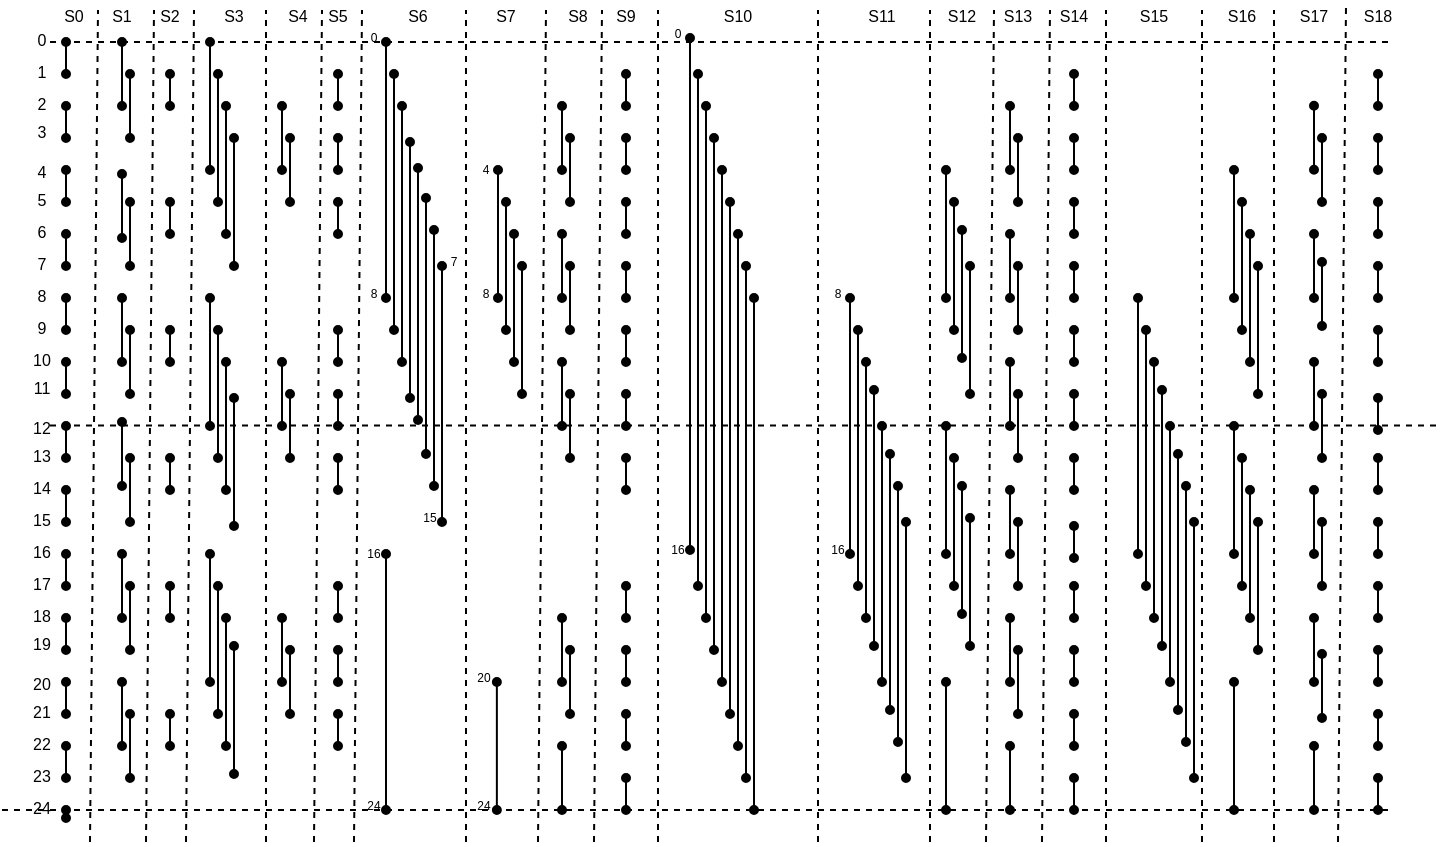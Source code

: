 <mxfile version="12.6.5" type="device"><diagram id="Ht1M8jgEwFfnCIfOTk4-" name="Page-1"><mxGraphModel dx="517" dy="460" grid="1" gridSize="4" guides="1" tooltips="1" connect="1" arrows="1" fold="1" page="1" pageScale="1" pageWidth="1169" pageHeight="827" math="0" shadow="0"><root><mxCell id="0"/><mxCell id="1" parent="0"/><mxCell id="zdIPaz5jNOVgqwuHXg08-60" value="" style="endArrow=oval;startArrow=oval;html=1;startFill=1;endFill=1;endSize=4;startSize=4;" parent="1" edge="1"><mxGeometry width="50" height="50" relative="1" as="geometry"><mxPoint x="56" y="48" as="sourcePoint"/><mxPoint x="56" y="32" as="targetPoint"/></mxGeometry></mxCell><mxCell id="zdIPaz5jNOVgqwuHXg08-61" value="" style="endArrow=oval;startArrow=oval;html=1;startFill=1;endFill=1;endSize=4;startSize=4;" parent="1" edge="1"><mxGeometry width="50" height="50" relative="1" as="geometry"><mxPoint x="56" y="80" as="sourcePoint"/><mxPoint x="56" y="64" as="targetPoint"/></mxGeometry></mxCell><mxCell id="zdIPaz5jNOVgqwuHXg08-62" value="" style="endArrow=oval;startArrow=oval;html=1;startFill=1;endFill=1;endSize=4;startSize=4;" parent="1" edge="1"><mxGeometry width="50" height="50" relative="1" as="geometry"><mxPoint x="56" y="112" as="sourcePoint"/><mxPoint x="56" y="96" as="targetPoint"/></mxGeometry></mxCell><mxCell id="zdIPaz5jNOVgqwuHXg08-63" value="" style="endArrow=oval;startArrow=oval;html=1;startFill=1;endFill=1;endSize=4;startSize=4;" parent="1" edge="1"><mxGeometry width="50" height="50" relative="1" as="geometry"><mxPoint x="56" y="144" as="sourcePoint"/><mxPoint x="56" y="128.0" as="targetPoint"/></mxGeometry></mxCell><mxCell id="zdIPaz5jNOVgqwuHXg08-64" value="" style="endArrow=oval;startArrow=oval;html=1;startFill=1;endFill=1;endSize=4;startSize=4;" parent="1" edge="1"><mxGeometry width="50" height="50" relative="1" as="geometry"><mxPoint x="84" y="64" as="sourcePoint"/><mxPoint x="84" y="32" as="targetPoint"/></mxGeometry></mxCell><mxCell id="zdIPaz5jNOVgqwuHXg08-65" value="" style="endArrow=oval;startArrow=oval;html=1;startFill=1;endFill=1;endSize=4;startSize=4;" parent="1" edge="1"><mxGeometry width="50" height="50" relative="1" as="geometry"><mxPoint x="88" y="80.0" as="sourcePoint"/><mxPoint x="88" y="48" as="targetPoint"/></mxGeometry></mxCell><mxCell id="zdIPaz5jNOVgqwuHXg08-66" value="" style="endArrow=oval;startArrow=oval;html=1;startFill=1;endFill=1;endSize=4;startSize=4;" parent="1" edge="1"><mxGeometry width="50" height="50" relative="1" as="geometry"><mxPoint x="108" y="64" as="sourcePoint"/><mxPoint x="108" y="48" as="targetPoint"/></mxGeometry></mxCell><mxCell id="zdIPaz5jNOVgqwuHXg08-67" value="" style="endArrow=oval;startArrow=oval;html=1;startFill=1;endFill=1;endSize=4;startSize=4;" parent="1" edge="1"><mxGeometry width="50" height="50" relative="1" as="geometry"><mxPoint x="84" y="130.0" as="sourcePoint"/><mxPoint x="84" y="98" as="targetPoint"/></mxGeometry></mxCell><mxCell id="zdIPaz5jNOVgqwuHXg08-68" value="" style="endArrow=oval;startArrow=oval;html=1;startFill=1;endFill=1;endSize=4;startSize=4;" parent="1" edge="1"><mxGeometry width="50" height="50" relative="1" as="geometry"><mxPoint x="88" y="144.0" as="sourcePoint"/><mxPoint x="88" y="112" as="targetPoint"/></mxGeometry></mxCell><mxCell id="zdIPaz5jNOVgqwuHXg08-69" value="" style="endArrow=oval;startArrow=oval;html=1;startFill=1;endFill=1;endSize=4;startSize=4;" parent="1" edge="1"><mxGeometry width="50" height="50" relative="1" as="geometry"><mxPoint x="108" y="128.0" as="sourcePoint"/><mxPoint x="108" y="112" as="targetPoint"/></mxGeometry></mxCell><mxCell id="zdIPaz5jNOVgqwuHXg08-70" value="" style="endArrow=oval;startArrow=oval;html=1;startFill=1;endFill=1;endSize=4;startSize=4;" parent="1" edge="1"><mxGeometry width="50" height="50" relative="1" as="geometry"><mxPoint x="128" y="96" as="sourcePoint"/><mxPoint x="128" y="32.0" as="targetPoint"/></mxGeometry></mxCell><mxCell id="zdIPaz5jNOVgqwuHXg08-71" value="" style="endArrow=oval;startArrow=oval;html=1;startFill=1;endFill=1;endSize=4;startSize=4;" parent="1" edge="1"><mxGeometry width="50" height="50" relative="1" as="geometry"><mxPoint x="132" y="112.0" as="sourcePoint"/><mxPoint x="132" y="48.0" as="targetPoint"/></mxGeometry></mxCell><mxCell id="zdIPaz5jNOVgqwuHXg08-72" value="" style="endArrow=oval;startArrow=oval;html=1;startFill=1;endFill=1;endSize=4;startSize=4;" parent="1" edge="1"><mxGeometry width="50" height="50" relative="1" as="geometry"><mxPoint x="136.0" y="128.0" as="sourcePoint"/><mxPoint x="136.0" y="64.0" as="targetPoint"/></mxGeometry></mxCell><mxCell id="zdIPaz5jNOVgqwuHXg08-73" value="" style="endArrow=oval;startArrow=oval;html=1;startFill=1;endFill=1;endSize=4;startSize=4;" parent="1" edge="1"><mxGeometry width="50" height="50" relative="1" as="geometry"><mxPoint x="140.0" y="144" as="sourcePoint"/><mxPoint x="140.0" y="80.0" as="targetPoint"/></mxGeometry></mxCell><mxCell id="zdIPaz5jNOVgqwuHXg08-74" value="" style="endArrow=oval;startArrow=oval;html=1;startFill=1;endFill=1;endSize=4;startSize=4;" parent="1" edge="1"><mxGeometry width="50" height="50" relative="1" as="geometry"><mxPoint x="164" y="96.0" as="sourcePoint"/><mxPoint x="164" y="64" as="targetPoint"/></mxGeometry></mxCell><mxCell id="zdIPaz5jNOVgqwuHXg08-75" value="" style="endArrow=oval;startArrow=oval;html=1;startFill=1;endFill=1;endSize=4;startSize=4;" parent="1" edge="1"><mxGeometry width="50" height="50" relative="1" as="geometry"><mxPoint x="168.0" y="112.0" as="sourcePoint"/><mxPoint x="168.0" y="80.0" as="targetPoint"/></mxGeometry></mxCell><mxCell id="zdIPaz5jNOVgqwuHXg08-76" value="&lt;font style=&quot;font-size: 8px&quot;&gt;0&lt;/font&gt;" style="text;html=1;strokeColor=none;fillColor=none;align=center;verticalAlign=middle;whiteSpace=wrap;rounded=0;" parent="1" vertex="1"><mxGeometry x="32" y="24" width="24" height="12" as="geometry"/></mxCell><mxCell id="zdIPaz5jNOVgqwuHXg08-77" value="&lt;font style=&quot;font-size: 8px&quot;&gt;1&lt;/font&gt;" style="text;html=1;strokeColor=none;fillColor=none;align=center;verticalAlign=middle;whiteSpace=wrap;rounded=0;" parent="1" vertex="1"><mxGeometry x="32" y="40" width="24" height="12" as="geometry"/></mxCell><mxCell id="zdIPaz5jNOVgqwuHXg08-78" value="&lt;font style=&quot;font-size: 8px&quot;&gt;2&lt;/font&gt;" style="text;html=1;strokeColor=none;fillColor=none;align=center;verticalAlign=middle;whiteSpace=wrap;rounded=0;" parent="1" vertex="1"><mxGeometry x="32" y="56" width="24" height="12" as="geometry"/></mxCell><mxCell id="zdIPaz5jNOVgqwuHXg08-79" value="&lt;font style=&quot;font-size: 8px&quot;&gt;3&lt;/font&gt;" style="text;html=1;strokeColor=none;fillColor=none;align=center;verticalAlign=middle;whiteSpace=wrap;rounded=0;" parent="1" vertex="1"><mxGeometry x="32" y="70" width="24" height="12" as="geometry"/></mxCell><mxCell id="zdIPaz5jNOVgqwuHXg08-80" value="&lt;font style=&quot;font-size: 8px&quot;&gt;4&lt;/font&gt;" style="text;html=1;strokeColor=none;fillColor=none;align=center;verticalAlign=middle;whiteSpace=wrap;rounded=0;" parent="1" vertex="1"><mxGeometry x="32" y="90" width="24" height="12" as="geometry"/></mxCell><mxCell id="zdIPaz5jNOVgqwuHXg08-81" value="&lt;font style=&quot;font-size: 8px&quot;&gt;5&lt;/font&gt;" style="text;html=1;strokeColor=none;fillColor=none;align=center;verticalAlign=middle;whiteSpace=wrap;rounded=0;" parent="1" vertex="1"><mxGeometry x="32" y="104" width="24" height="12" as="geometry"/></mxCell><mxCell id="zdIPaz5jNOVgqwuHXg08-82" value="&lt;font style=&quot;font-size: 8px&quot;&gt;6&lt;/font&gt;" style="text;html=1;strokeColor=none;fillColor=none;align=center;verticalAlign=middle;whiteSpace=wrap;rounded=0;" parent="1" vertex="1"><mxGeometry x="32" y="120" width="24" height="12" as="geometry"/></mxCell><mxCell id="zdIPaz5jNOVgqwuHXg08-83" value="&lt;font style=&quot;font-size: 8px&quot;&gt;7&lt;/font&gt;" style="text;html=1;strokeColor=none;fillColor=none;align=center;verticalAlign=middle;whiteSpace=wrap;rounded=0;" parent="1" vertex="1"><mxGeometry x="32" y="136" width="24" height="12" as="geometry"/></mxCell><mxCell id="zdIPaz5jNOVgqwuHXg08-84" value="" style="endArrow=oval;startArrow=oval;html=1;startFill=1;endFill=1;endSize=4;startSize=4;" parent="1" edge="1"><mxGeometry width="50" height="50" relative="1" as="geometry"><mxPoint x="56.0" y="176" as="sourcePoint"/><mxPoint x="56.0" y="160" as="targetPoint"/></mxGeometry></mxCell><mxCell id="zdIPaz5jNOVgqwuHXg08-85" value="" style="endArrow=oval;startArrow=oval;html=1;startFill=1;endFill=1;endSize=4;startSize=4;" parent="1" edge="1"><mxGeometry width="50" height="50" relative="1" as="geometry"><mxPoint x="56.0" y="208" as="sourcePoint"/><mxPoint x="56.0" y="192.0" as="targetPoint"/></mxGeometry></mxCell><mxCell id="zdIPaz5jNOVgqwuHXg08-86" value="" style="endArrow=oval;startArrow=oval;html=1;startFill=1;endFill=1;endSize=4;startSize=4;" parent="1" edge="1"><mxGeometry width="50" height="50" relative="1" as="geometry"><mxPoint x="56.0" y="240" as="sourcePoint"/><mxPoint x="56.0" y="224.0" as="targetPoint"/></mxGeometry></mxCell><mxCell id="zdIPaz5jNOVgqwuHXg08-87" value="" style="endArrow=oval;startArrow=oval;html=1;startFill=1;endFill=1;endSize=4;startSize=4;" parent="1" edge="1"><mxGeometry width="50" height="50" relative="1" as="geometry"><mxPoint x="56.0" y="272" as="sourcePoint"/><mxPoint x="56.0" y="256" as="targetPoint"/></mxGeometry></mxCell><mxCell id="zdIPaz5jNOVgqwuHXg08-88" value="" style="endArrow=oval;startArrow=oval;html=1;startFill=1;endFill=1;endSize=4;startSize=4;" parent="1" edge="1"><mxGeometry width="50" height="50" relative="1" as="geometry"><mxPoint x="84" y="192.0" as="sourcePoint"/><mxPoint x="84" y="160" as="targetPoint"/></mxGeometry></mxCell><mxCell id="zdIPaz5jNOVgqwuHXg08-89" value="" style="endArrow=oval;startArrow=oval;html=1;startFill=1;endFill=1;endSize=4;startSize=4;" parent="1" edge="1"><mxGeometry width="50" height="50" relative="1" as="geometry"><mxPoint x="88" y="208.0" as="sourcePoint"/><mxPoint x="88" y="176" as="targetPoint"/></mxGeometry></mxCell><mxCell id="zdIPaz5jNOVgqwuHXg08-90" value="" style="endArrow=oval;startArrow=oval;html=1;startFill=1;endFill=1;endSize=4;startSize=4;" parent="1" edge="1"><mxGeometry width="50" height="50" relative="1" as="geometry"><mxPoint x="108" y="192.0" as="sourcePoint"/><mxPoint x="108" y="176" as="targetPoint"/></mxGeometry></mxCell><mxCell id="zdIPaz5jNOVgqwuHXg08-91" value="" style="endArrow=oval;startArrow=oval;html=1;startFill=1;endFill=1;endSize=4;startSize=4;" parent="1" edge="1"><mxGeometry width="50" height="50" relative="1" as="geometry"><mxPoint x="84" y="254" as="sourcePoint"/><mxPoint x="84" y="222.0" as="targetPoint"/></mxGeometry></mxCell><mxCell id="zdIPaz5jNOVgqwuHXg08-92" value="" style="endArrow=oval;startArrow=oval;html=1;startFill=1;endFill=1;endSize=4;startSize=4;" parent="1" edge="1"><mxGeometry width="50" height="50" relative="1" as="geometry"><mxPoint x="88" y="272" as="sourcePoint"/><mxPoint x="88" y="240" as="targetPoint"/></mxGeometry></mxCell><mxCell id="zdIPaz5jNOVgqwuHXg08-93" value="" style="endArrow=oval;startArrow=oval;html=1;startFill=1;endFill=1;endSize=4;startSize=4;" parent="1" edge="1"><mxGeometry width="50" height="50" relative="1" as="geometry"><mxPoint x="108" y="256" as="sourcePoint"/><mxPoint x="108" y="240" as="targetPoint"/></mxGeometry></mxCell><mxCell id="zdIPaz5jNOVgqwuHXg08-94" value="" style="endArrow=oval;startArrow=oval;html=1;startFill=1;endFill=1;endSize=4;startSize=4;" parent="1" edge="1"><mxGeometry width="50" height="50" relative="1" as="geometry"><mxPoint x="128" y="224.0" as="sourcePoint"/><mxPoint x="128" y="160.0" as="targetPoint"/></mxGeometry></mxCell><mxCell id="zdIPaz5jNOVgqwuHXg08-95" value="" style="endArrow=oval;startArrow=oval;html=1;startFill=1;endFill=1;endSize=4;startSize=4;" parent="1" edge="1"><mxGeometry width="50" height="50" relative="1" as="geometry"><mxPoint x="132.0" y="240.0" as="sourcePoint"/><mxPoint x="132.0" y="176.0" as="targetPoint"/></mxGeometry></mxCell><mxCell id="zdIPaz5jNOVgqwuHXg08-96" value="" style="endArrow=oval;startArrow=oval;html=1;startFill=1;endFill=1;endSize=4;startSize=4;" parent="1" edge="1"><mxGeometry width="50" height="50" relative="1" as="geometry"><mxPoint x="136.0" y="256" as="sourcePoint"/><mxPoint x="136.0" y="192.0" as="targetPoint"/></mxGeometry></mxCell><mxCell id="zdIPaz5jNOVgqwuHXg08-97" value="" style="endArrow=oval;startArrow=oval;html=1;startFill=1;endFill=1;endSize=4;startSize=4;" parent="1" edge="1"><mxGeometry width="50" height="50" relative="1" as="geometry"><mxPoint x="140" y="274" as="sourcePoint"/><mxPoint x="140" y="210.0" as="targetPoint"/></mxGeometry></mxCell><mxCell id="zdIPaz5jNOVgqwuHXg08-98" value="" style="endArrow=oval;startArrow=oval;html=1;startFill=1;endFill=1;endSize=4;startSize=4;" parent="1" edge="1"><mxGeometry width="50" height="50" relative="1" as="geometry"><mxPoint x="164.0" y="224.0" as="sourcePoint"/><mxPoint x="164.0" y="192.0" as="targetPoint"/></mxGeometry></mxCell><mxCell id="zdIPaz5jNOVgqwuHXg08-99" value="" style="endArrow=oval;startArrow=oval;html=1;startFill=1;endFill=1;endSize=4;startSize=4;" parent="1" edge="1"><mxGeometry width="50" height="50" relative="1" as="geometry"><mxPoint x="168.0" y="240.0" as="sourcePoint"/><mxPoint x="168.0" y="208.0" as="targetPoint"/></mxGeometry></mxCell><mxCell id="zdIPaz5jNOVgqwuHXg08-100" value="&lt;font style=&quot;font-size: 8px&quot;&gt;8&lt;/font&gt;" style="text;html=1;strokeColor=none;fillColor=none;align=center;verticalAlign=middle;whiteSpace=wrap;rounded=0;" parent="1" vertex="1"><mxGeometry x="32" y="152" width="24" height="12" as="geometry"/></mxCell><mxCell id="zdIPaz5jNOVgqwuHXg08-101" value="&lt;font style=&quot;font-size: 8px&quot;&gt;9&lt;/font&gt;" style="text;html=1;strokeColor=none;fillColor=none;align=center;verticalAlign=middle;whiteSpace=wrap;rounded=0;" parent="1" vertex="1"><mxGeometry x="32" y="168" width="24" height="12" as="geometry"/></mxCell><mxCell id="zdIPaz5jNOVgqwuHXg08-102" value="&lt;font style=&quot;font-size: 8px&quot;&gt;10&lt;/font&gt;" style="text;html=1;strokeColor=none;fillColor=none;align=center;verticalAlign=middle;whiteSpace=wrap;rounded=0;" parent="1" vertex="1"><mxGeometry x="32" y="184" width="24" height="12" as="geometry"/></mxCell><mxCell id="zdIPaz5jNOVgqwuHXg08-103" value="&lt;font style=&quot;font-size: 8px&quot;&gt;11&lt;/font&gt;" style="text;html=1;strokeColor=none;fillColor=none;align=center;verticalAlign=middle;whiteSpace=wrap;rounded=0;" parent="1" vertex="1"><mxGeometry x="32" y="198" width="24" height="12" as="geometry"/></mxCell><mxCell id="zdIPaz5jNOVgqwuHXg08-104" value="&lt;span style=&quot;font-size: 8px&quot;&gt;12&lt;/span&gt;" style="text;html=1;strokeColor=none;fillColor=none;align=center;verticalAlign=middle;whiteSpace=wrap;rounded=0;" parent="1" vertex="1"><mxGeometry x="32" y="218" width="24" height="12" as="geometry"/></mxCell><mxCell id="zdIPaz5jNOVgqwuHXg08-105" value="&lt;span style=&quot;font-size: 8px&quot;&gt;13&lt;/span&gt;" style="text;html=1;strokeColor=none;fillColor=none;align=center;verticalAlign=middle;whiteSpace=wrap;rounded=0;" parent="1" vertex="1"><mxGeometry x="32" y="232" width="24" height="12" as="geometry"/></mxCell><mxCell id="zdIPaz5jNOVgqwuHXg08-106" value="&lt;font style=&quot;font-size: 8px&quot;&gt;14&lt;/font&gt;" style="text;html=1;strokeColor=none;fillColor=none;align=center;verticalAlign=middle;whiteSpace=wrap;rounded=0;" parent="1" vertex="1"><mxGeometry x="32" y="248" width="24" height="12" as="geometry"/></mxCell><mxCell id="zdIPaz5jNOVgqwuHXg08-107" value="&lt;font style=&quot;font-size: 8px&quot;&gt;15&lt;/font&gt;" style="text;html=1;strokeColor=none;fillColor=none;align=center;verticalAlign=middle;whiteSpace=wrap;rounded=0;" parent="1" vertex="1"><mxGeometry x="32" y="264" width="24" height="12" as="geometry"/></mxCell><mxCell id="zdIPaz5jNOVgqwuHXg08-108" value="" style="endArrow=oval;startArrow=oval;html=1;startFill=1;endFill=1;endSize=4;startSize=4;" parent="1" edge="1"><mxGeometry width="50" height="50" relative="1" as="geometry"><mxPoint x="216" y="160" as="sourcePoint"/><mxPoint x="216" y="32.0" as="targetPoint"/></mxGeometry></mxCell><mxCell id="zdIPaz5jNOVgqwuHXg08-109" value="" style="endArrow=oval;startArrow=oval;html=1;startFill=1;endFill=1;endSize=4;startSize=4;" parent="1" edge="1"><mxGeometry width="50" height="50" relative="1" as="geometry"><mxPoint x="220" y="176" as="sourcePoint"/><mxPoint x="220" y="48.0" as="targetPoint"/></mxGeometry></mxCell><mxCell id="zdIPaz5jNOVgqwuHXg08-110" value="" style="endArrow=oval;startArrow=oval;html=1;startFill=1;endFill=1;endSize=4;startSize=4;" parent="1" edge="1"><mxGeometry width="50" height="50" relative="1" as="geometry"><mxPoint x="224.0" y="192" as="sourcePoint"/><mxPoint x="224.0" y="64.0" as="targetPoint"/></mxGeometry></mxCell><mxCell id="zdIPaz5jNOVgqwuHXg08-111" value="" style="endArrow=oval;startArrow=oval;html=1;startFill=1;endFill=1;endSize=4;startSize=4;" parent="1" edge="1"><mxGeometry width="50" height="50" relative="1" as="geometry"><mxPoint x="228.0" y="210" as="sourcePoint"/><mxPoint x="228.0" y="82.0" as="targetPoint"/></mxGeometry></mxCell><mxCell id="zdIPaz5jNOVgqwuHXg08-112" value="" style="endArrow=oval;startArrow=oval;html=1;startFill=1;endFill=1;endSize=4;startSize=4;" parent="1" edge="1"><mxGeometry width="50" height="50" relative="1" as="geometry"><mxPoint x="232" y="221" as="sourcePoint"/><mxPoint x="232" y="95" as="targetPoint"/></mxGeometry></mxCell><mxCell id="zdIPaz5jNOVgqwuHXg08-113" value="" style="endArrow=oval;startArrow=oval;html=1;startFill=1;endFill=1;endSize=4;startSize=4;" parent="1" edge="1"><mxGeometry width="50" height="50" relative="1" as="geometry"><mxPoint x="236.0" y="238" as="sourcePoint"/><mxPoint x="236.0" y="110.0" as="targetPoint"/></mxGeometry></mxCell><mxCell id="zdIPaz5jNOVgqwuHXg08-114" value="" style="endArrow=oval;startArrow=oval;html=1;startFill=1;endFill=1;endSize=4;startSize=4;" parent="1" edge="1"><mxGeometry width="50" height="50" relative="1" as="geometry"><mxPoint x="240.0" y="254" as="sourcePoint"/><mxPoint x="240" y="126" as="targetPoint"/></mxGeometry></mxCell><mxCell id="zdIPaz5jNOVgqwuHXg08-115" value="" style="endArrow=oval;startArrow=oval;html=1;startFill=1;endFill=1;endSize=4;startSize=4;" parent="1" edge="1"><mxGeometry width="50" height="50" relative="1" as="geometry"><mxPoint x="244.0" y="272" as="sourcePoint"/><mxPoint x="244.0" y="144" as="targetPoint"/></mxGeometry></mxCell><mxCell id="zdIPaz5jNOVgqwuHXg08-116" value="" style="endArrow=oval;startArrow=oval;html=1;startFill=1;endFill=1;endSize=4;startSize=4;" parent="1" edge="1"><mxGeometry width="50" height="50" relative="1" as="geometry"><mxPoint x="272" y="160.0" as="sourcePoint"/><mxPoint x="272" y="96.0" as="targetPoint"/></mxGeometry></mxCell><mxCell id="zdIPaz5jNOVgqwuHXg08-117" value="" style="endArrow=oval;startArrow=oval;html=1;startFill=1;endFill=1;endSize=4;startSize=4;" parent="1" edge="1"><mxGeometry width="50" height="50" relative="1" as="geometry"><mxPoint x="276.0" y="176.0" as="sourcePoint"/><mxPoint x="276.0" y="112.0" as="targetPoint"/></mxGeometry></mxCell><mxCell id="zdIPaz5jNOVgqwuHXg08-118" value="" style="endArrow=oval;startArrow=oval;html=1;startFill=1;endFill=1;endSize=4;startSize=4;" parent="1" edge="1"><mxGeometry width="50" height="50" relative="1" as="geometry"><mxPoint x="280.0" y="192" as="sourcePoint"/><mxPoint x="280.0" y="128.0" as="targetPoint"/></mxGeometry></mxCell><mxCell id="zdIPaz5jNOVgqwuHXg08-119" value="" style="endArrow=oval;startArrow=oval;html=1;startFill=1;endFill=1;endSize=4;startSize=4;" parent="1" edge="1"><mxGeometry width="50" height="50" relative="1" as="geometry"><mxPoint x="284" y="208" as="sourcePoint"/><mxPoint x="284" y="144.0" as="targetPoint"/></mxGeometry></mxCell><mxCell id="zdIPaz5jNOVgqwuHXg08-120" value="" style="endArrow=oval;startArrow=oval;html=1;startFill=1;endFill=1;endSize=4;startSize=4;" parent="1" edge="1"><mxGeometry width="50" height="50" relative="1" as="geometry"><mxPoint x="304" y="96.0" as="sourcePoint"/><mxPoint x="304" y="64" as="targetPoint"/></mxGeometry></mxCell><mxCell id="zdIPaz5jNOVgqwuHXg08-121" value="" style="endArrow=oval;startArrow=oval;html=1;startFill=1;endFill=1;endSize=4;startSize=4;" parent="1" edge="1"><mxGeometry width="50" height="50" relative="1" as="geometry"><mxPoint x="308" y="112.0" as="sourcePoint"/><mxPoint x="308" y="80" as="targetPoint"/></mxGeometry></mxCell><mxCell id="zdIPaz5jNOVgqwuHXg08-122" value="" style="endArrow=oval;startArrow=oval;html=1;startFill=1;endFill=1;endSize=4;startSize=4;" parent="1" edge="1"><mxGeometry width="50" height="50" relative="1" as="geometry"><mxPoint x="304" y="160.0" as="sourcePoint"/><mxPoint x="304" y="128.0" as="targetPoint"/></mxGeometry></mxCell><mxCell id="zdIPaz5jNOVgqwuHXg08-123" value="" style="endArrow=oval;startArrow=oval;html=1;startFill=1;endFill=1;endSize=4;startSize=4;" parent="1" edge="1"><mxGeometry width="50" height="50" relative="1" as="geometry"><mxPoint x="308" y="176.0" as="sourcePoint"/><mxPoint x="308" y="144" as="targetPoint"/></mxGeometry></mxCell><mxCell id="zdIPaz5jNOVgqwuHXg08-124" value="" style="endArrow=oval;startArrow=oval;html=1;startFill=1;endFill=1;endSize=4;startSize=4;" parent="1" edge="1"><mxGeometry width="50" height="50" relative="1" as="geometry"><mxPoint x="304" y="224" as="sourcePoint"/><mxPoint x="304" y="192" as="targetPoint"/></mxGeometry></mxCell><mxCell id="zdIPaz5jNOVgqwuHXg08-125" value="" style="endArrow=oval;startArrow=oval;html=1;startFill=1;endFill=1;endSize=4;startSize=4;" parent="1" edge="1"><mxGeometry width="50" height="50" relative="1" as="geometry"><mxPoint x="308" y="240.0" as="sourcePoint"/><mxPoint x="308" y="208" as="targetPoint"/></mxGeometry></mxCell><mxCell id="zdIPaz5jNOVgqwuHXg08-126" value="" style="endArrow=oval;startArrow=oval;html=1;startFill=1;endFill=1;endSize=4;startSize=4;" parent="1" edge="1"><mxGeometry width="50" height="50" relative="1" as="geometry"><mxPoint x="192" y="64.0" as="sourcePoint"/><mxPoint x="192" y="48" as="targetPoint"/></mxGeometry></mxCell><mxCell id="zdIPaz5jNOVgqwuHXg08-127" value="" style="endArrow=oval;startArrow=oval;html=1;startFill=1;endFill=1;endSize=4;startSize=4;" parent="1" edge="1"><mxGeometry width="50" height="50" relative="1" as="geometry"><mxPoint x="192" y="96.0" as="sourcePoint"/><mxPoint x="192" y="80" as="targetPoint"/></mxGeometry></mxCell><mxCell id="zdIPaz5jNOVgqwuHXg08-128" value="" style="endArrow=oval;startArrow=oval;html=1;startFill=1;endFill=1;endSize=4;startSize=4;" parent="1" edge="1"><mxGeometry width="50" height="50" relative="1" as="geometry"><mxPoint x="192" y="128.0" as="sourcePoint"/><mxPoint x="192" y="112" as="targetPoint"/></mxGeometry></mxCell><mxCell id="zdIPaz5jNOVgqwuHXg08-129" value="" style="endArrow=oval;startArrow=oval;html=1;startFill=1;endFill=1;endSize=4;startSize=4;" parent="1" edge="1"><mxGeometry width="50" height="50" relative="1" as="geometry"><mxPoint x="192" y="192.0" as="sourcePoint"/><mxPoint x="192" y="176" as="targetPoint"/></mxGeometry></mxCell><mxCell id="zdIPaz5jNOVgqwuHXg08-130" value="" style="endArrow=oval;startArrow=oval;html=1;startFill=1;endFill=1;endSize=4;startSize=4;" parent="1" edge="1"><mxGeometry width="50" height="50" relative="1" as="geometry"><mxPoint x="192" y="224.0" as="sourcePoint"/><mxPoint x="192" y="208" as="targetPoint"/></mxGeometry></mxCell><mxCell id="zdIPaz5jNOVgqwuHXg08-131" value="" style="endArrow=oval;startArrow=oval;html=1;startFill=1;endFill=1;endSize=4;startSize=4;" parent="1" edge="1"><mxGeometry width="50" height="50" relative="1" as="geometry"><mxPoint x="192" y="256" as="sourcePoint"/><mxPoint x="192" y="240" as="targetPoint"/></mxGeometry></mxCell><mxCell id="zdIPaz5jNOVgqwuHXg08-132" value="" style="endArrow=oval;startArrow=oval;html=1;startFill=1;endFill=1;endSize=4;startSize=4;" parent="1" edge="1"><mxGeometry width="50" height="50" relative="1" as="geometry"><mxPoint x="336" y="64.0" as="sourcePoint"/><mxPoint x="336" y="48" as="targetPoint"/></mxGeometry></mxCell><mxCell id="zdIPaz5jNOVgqwuHXg08-133" value="" style="endArrow=oval;startArrow=oval;html=1;startFill=1;endFill=1;endSize=4;startSize=4;" parent="1" edge="1"><mxGeometry width="50" height="50" relative="1" as="geometry"><mxPoint x="336" y="96.0" as="sourcePoint"/><mxPoint x="336" y="80" as="targetPoint"/></mxGeometry></mxCell><mxCell id="zdIPaz5jNOVgqwuHXg08-134" value="" style="endArrow=oval;startArrow=oval;html=1;startFill=1;endFill=1;endSize=4;startSize=4;" parent="1" edge="1"><mxGeometry width="50" height="50" relative="1" as="geometry"><mxPoint x="336" y="128" as="sourcePoint"/><mxPoint x="336" y="112" as="targetPoint"/></mxGeometry></mxCell><mxCell id="zdIPaz5jNOVgqwuHXg08-135" value="" style="endArrow=oval;startArrow=oval;html=1;startFill=1;endFill=1;endSize=4;startSize=4;" parent="1" edge="1"><mxGeometry width="50" height="50" relative="1" as="geometry"><mxPoint x="336" y="160.0" as="sourcePoint"/><mxPoint x="336" y="144" as="targetPoint"/></mxGeometry></mxCell><mxCell id="zdIPaz5jNOVgqwuHXg08-136" value="" style="endArrow=oval;startArrow=oval;html=1;startFill=1;endFill=1;endSize=4;startSize=4;" parent="1" edge="1"><mxGeometry width="50" height="50" relative="1" as="geometry"><mxPoint x="336" y="224.0" as="sourcePoint"/><mxPoint x="336" y="208" as="targetPoint"/></mxGeometry></mxCell><mxCell id="zdIPaz5jNOVgqwuHXg08-137" value="" style="endArrow=oval;startArrow=oval;html=1;startFill=1;endFill=1;endSize=4;startSize=4;" parent="1" edge="1"><mxGeometry width="50" height="50" relative="1" as="geometry"><mxPoint x="336" y="192" as="sourcePoint"/><mxPoint x="336" y="176" as="targetPoint"/></mxGeometry></mxCell><mxCell id="zdIPaz5jNOVgqwuHXg08-138" value="" style="endArrow=oval;startArrow=oval;html=1;startFill=1;endFill=1;endSize=4;startSize=4;" parent="1" edge="1"><mxGeometry width="50" height="50" relative="1" as="geometry"><mxPoint x="336" y="256" as="sourcePoint"/><mxPoint x="336" y="240" as="targetPoint"/></mxGeometry></mxCell><mxCell id="zdIPaz5jNOVgqwuHXg08-139" value="" style="endArrow=oval;startArrow=oval;html=1;startFill=1;endFill=1;endSize=4;startSize=4;" parent="1" edge="1"><mxGeometry width="50" height="50" relative="1" as="geometry"><mxPoint x="56.0" y="304" as="sourcePoint"/><mxPoint x="56.0" y="288" as="targetPoint"/></mxGeometry></mxCell><mxCell id="zdIPaz5jNOVgqwuHXg08-140" value="" style="endArrow=oval;startArrow=oval;html=1;startFill=1;endFill=1;endSize=4;startSize=4;" parent="1" edge="1"><mxGeometry width="50" height="50" relative="1" as="geometry"><mxPoint x="56.0" y="336" as="sourcePoint"/><mxPoint x="56.0" y="320.0" as="targetPoint"/></mxGeometry></mxCell><mxCell id="zdIPaz5jNOVgqwuHXg08-141" value="" style="endArrow=oval;startArrow=oval;html=1;startFill=1;endFill=1;endSize=4;startSize=4;" parent="1" edge="1"><mxGeometry width="50" height="50" relative="1" as="geometry"><mxPoint x="56.0" y="368" as="sourcePoint"/><mxPoint x="56.0" y="352.0" as="targetPoint"/></mxGeometry></mxCell><mxCell id="zdIPaz5jNOVgqwuHXg08-142" value="" style="endArrow=oval;startArrow=oval;html=1;startFill=1;endFill=1;endSize=4;startSize=4;" parent="1" edge="1"><mxGeometry width="50" height="50" relative="1" as="geometry"><mxPoint x="56.0" y="400" as="sourcePoint"/><mxPoint x="56.0" y="384" as="targetPoint"/></mxGeometry></mxCell><mxCell id="zdIPaz5jNOVgqwuHXg08-143" value="" style="endArrow=oval;startArrow=oval;html=1;startFill=1;endFill=1;endSize=4;startSize=4;" parent="1" edge="1"><mxGeometry width="50" height="50" relative="1" as="geometry"><mxPoint x="84" y="320.0" as="sourcePoint"/><mxPoint x="84" y="288" as="targetPoint"/></mxGeometry></mxCell><mxCell id="zdIPaz5jNOVgqwuHXg08-144" value="" style="endArrow=oval;startArrow=oval;html=1;startFill=1;endFill=1;endSize=4;startSize=4;" parent="1" edge="1"><mxGeometry width="50" height="50" relative="1" as="geometry"><mxPoint x="88" y="336.0" as="sourcePoint"/><mxPoint x="88" y="304" as="targetPoint"/></mxGeometry></mxCell><mxCell id="zdIPaz5jNOVgqwuHXg08-145" value="" style="endArrow=oval;startArrow=oval;html=1;startFill=1;endFill=1;endSize=4;startSize=4;" parent="1" edge="1"><mxGeometry width="50" height="50" relative="1" as="geometry"><mxPoint x="108" y="320.0" as="sourcePoint"/><mxPoint x="108" y="304" as="targetPoint"/></mxGeometry></mxCell><mxCell id="zdIPaz5jNOVgqwuHXg08-146" value="" style="endArrow=oval;startArrow=oval;html=1;startFill=1;endFill=1;endSize=4;startSize=4;" parent="1" edge="1"><mxGeometry width="50" height="50" relative="1" as="geometry"><mxPoint x="84" y="384" as="sourcePoint"/><mxPoint x="84" y="352.0" as="targetPoint"/></mxGeometry></mxCell><mxCell id="zdIPaz5jNOVgqwuHXg08-147" value="" style="endArrow=oval;startArrow=oval;html=1;startFill=1;endFill=1;endSize=4;startSize=4;" parent="1" edge="1"><mxGeometry width="50" height="50" relative="1" as="geometry"><mxPoint x="88" y="400" as="sourcePoint"/><mxPoint x="88" y="368" as="targetPoint"/></mxGeometry></mxCell><mxCell id="zdIPaz5jNOVgqwuHXg08-148" value="" style="endArrow=oval;startArrow=oval;html=1;startFill=1;endFill=1;endSize=4;startSize=4;" parent="1" edge="1"><mxGeometry width="50" height="50" relative="1" as="geometry"><mxPoint x="108" y="384" as="sourcePoint"/><mxPoint x="108" y="368" as="targetPoint"/></mxGeometry></mxCell><mxCell id="zdIPaz5jNOVgqwuHXg08-149" value="" style="endArrow=oval;startArrow=oval;html=1;startFill=1;endFill=1;endSize=4;startSize=4;" parent="1" edge="1"><mxGeometry width="50" height="50" relative="1" as="geometry"><mxPoint x="128" y="352.0" as="sourcePoint"/><mxPoint x="128" y="288.0" as="targetPoint"/></mxGeometry></mxCell><mxCell id="zdIPaz5jNOVgqwuHXg08-150" value="" style="endArrow=oval;startArrow=oval;html=1;startFill=1;endFill=1;endSize=4;startSize=4;" parent="1" edge="1"><mxGeometry width="50" height="50" relative="1" as="geometry"><mxPoint x="132.0" y="368.0" as="sourcePoint"/><mxPoint x="132.0" y="304.0" as="targetPoint"/></mxGeometry></mxCell><mxCell id="zdIPaz5jNOVgqwuHXg08-151" value="" style="endArrow=oval;startArrow=oval;html=1;startFill=1;endFill=1;endSize=4;startSize=4;" parent="1" edge="1"><mxGeometry width="50" height="50" relative="1" as="geometry"><mxPoint x="136.0" y="384" as="sourcePoint"/><mxPoint x="136.0" y="320.0" as="targetPoint"/></mxGeometry></mxCell><mxCell id="zdIPaz5jNOVgqwuHXg08-152" value="" style="endArrow=oval;startArrow=oval;html=1;startFill=1;endFill=1;endSize=4;startSize=4;" parent="1" edge="1"><mxGeometry width="50" height="50" relative="1" as="geometry"><mxPoint x="140" y="398" as="sourcePoint"/><mxPoint x="140" y="334.0" as="targetPoint"/></mxGeometry></mxCell><mxCell id="zdIPaz5jNOVgqwuHXg08-153" value="" style="endArrow=oval;startArrow=oval;html=1;startFill=1;endFill=1;endSize=4;startSize=4;" parent="1" edge="1"><mxGeometry width="50" height="50" relative="1" as="geometry"><mxPoint x="164.0" y="352.0" as="sourcePoint"/><mxPoint x="164.0" y="320.0" as="targetPoint"/></mxGeometry></mxCell><mxCell id="zdIPaz5jNOVgqwuHXg08-154" value="" style="endArrow=oval;startArrow=oval;html=1;startFill=1;endFill=1;endSize=4;startSize=4;" parent="1" edge="1"><mxGeometry width="50" height="50" relative="1" as="geometry"><mxPoint x="168.0" y="368.0" as="sourcePoint"/><mxPoint x="168.0" y="336.0" as="targetPoint"/></mxGeometry></mxCell><mxCell id="zdIPaz5jNOVgqwuHXg08-155" value="&lt;font style=&quot;font-size: 8px&quot;&gt;16&lt;/font&gt;" style="text;html=1;strokeColor=none;fillColor=none;align=center;verticalAlign=middle;whiteSpace=wrap;rounded=0;" parent="1" vertex="1"><mxGeometry x="32" y="280" width="24" height="12" as="geometry"/></mxCell><mxCell id="zdIPaz5jNOVgqwuHXg08-156" value="&lt;font style=&quot;font-size: 8px&quot;&gt;17&lt;/font&gt;" style="text;html=1;strokeColor=none;fillColor=none;align=center;verticalAlign=middle;whiteSpace=wrap;rounded=0;" parent="1" vertex="1"><mxGeometry x="32" y="296" width="24" height="12" as="geometry"/></mxCell><mxCell id="zdIPaz5jNOVgqwuHXg08-157" value="&lt;font style=&quot;font-size: 8px&quot;&gt;18&lt;/font&gt;" style="text;html=1;strokeColor=none;fillColor=none;align=center;verticalAlign=middle;whiteSpace=wrap;rounded=0;" parent="1" vertex="1"><mxGeometry x="32" y="312" width="24" height="12" as="geometry"/></mxCell><mxCell id="zdIPaz5jNOVgqwuHXg08-158" value="&lt;font style=&quot;font-size: 8px&quot;&gt;19&lt;/font&gt;" style="text;html=1;strokeColor=none;fillColor=none;align=center;verticalAlign=middle;whiteSpace=wrap;rounded=0;" parent="1" vertex="1"><mxGeometry x="32" y="326" width="24" height="12" as="geometry"/></mxCell><mxCell id="zdIPaz5jNOVgqwuHXg08-159" value="&lt;span style=&quot;font-size: 8px&quot;&gt;20&lt;/span&gt;" style="text;html=1;strokeColor=none;fillColor=none;align=center;verticalAlign=middle;whiteSpace=wrap;rounded=0;" parent="1" vertex="1"><mxGeometry x="32" y="346" width="24" height="12" as="geometry"/></mxCell><mxCell id="zdIPaz5jNOVgqwuHXg08-160" value="&lt;font style=&quot;font-size: 8px&quot;&gt;21&lt;/font&gt;" style="text;html=1;strokeColor=none;fillColor=none;align=center;verticalAlign=middle;whiteSpace=wrap;rounded=0;" parent="1" vertex="1"><mxGeometry x="32" y="360" width="24" height="12" as="geometry"/></mxCell><mxCell id="zdIPaz5jNOVgqwuHXg08-161" value="&lt;font style=&quot;font-size: 8px&quot;&gt;22&lt;/font&gt;" style="text;html=1;strokeColor=none;fillColor=none;align=center;verticalAlign=middle;whiteSpace=wrap;rounded=0;" parent="1" vertex="1"><mxGeometry x="32" y="376" width="24" height="12" as="geometry"/></mxCell><mxCell id="zdIPaz5jNOVgqwuHXg08-162" value="&lt;font style=&quot;font-size: 8px&quot;&gt;23&lt;/font&gt;" style="text;html=1;strokeColor=none;fillColor=none;align=center;verticalAlign=middle;whiteSpace=wrap;rounded=0;" parent="1" vertex="1"><mxGeometry x="32" y="392" width="24" height="12" as="geometry"/></mxCell><mxCell id="zdIPaz5jNOVgqwuHXg08-163" value="" style="endArrow=oval;startArrow=oval;html=1;startFill=1;endFill=1;endSize=4;startSize=4;exitX=1;exitY=1;exitDx=0;exitDy=0;" parent="1" source="zdIPaz5jNOVgqwuHXg08-179" edge="1"><mxGeometry width="50" height="50" relative="1" as="geometry"><mxPoint x="56.0" y="432" as="sourcePoint"/><mxPoint x="56.0" y="416" as="targetPoint"/></mxGeometry></mxCell><mxCell id="zdIPaz5jNOVgqwuHXg08-179" value="&lt;font style=&quot;font-size: 8px&quot;&gt;24&lt;/font&gt;" style="text;html=1;strokeColor=none;fillColor=none;align=center;verticalAlign=middle;whiteSpace=wrap;rounded=0;" parent="1" vertex="1"><mxGeometry x="32" y="408" width="24" height="12" as="geometry"/></mxCell><mxCell id="zdIPaz5jNOVgqwuHXg08-187" value="" style="endArrow=oval;startArrow=oval;html=1;startFill=1;endFill=1;endSize=4;startSize=4;" parent="1" edge="1"><mxGeometry width="50" height="50" relative="1" as="geometry"><mxPoint x="216" y="416" as="sourcePoint"/><mxPoint x="216" y="288.0" as="targetPoint"/></mxGeometry></mxCell><mxCell id="zdIPaz5jNOVgqwuHXg08-195" value="" style="endArrow=oval;startArrow=oval;html=1;startFill=1;endFill=1;endSize=4;startSize=4;" parent="1" edge="1"><mxGeometry width="50" height="50" relative="1" as="geometry"><mxPoint x="271.43" y="416" as="sourcePoint"/><mxPoint x="271.43" y="352.0" as="targetPoint"/></mxGeometry></mxCell><mxCell id="zdIPaz5jNOVgqwuHXg08-199" value="" style="endArrow=oval;startArrow=oval;html=1;startFill=1;endFill=1;endSize=4;startSize=4;" parent="1" edge="1"><mxGeometry width="50" height="50" relative="1" as="geometry"><mxPoint x="304" y="352.0" as="sourcePoint"/><mxPoint x="304" y="320.0" as="targetPoint"/></mxGeometry></mxCell><mxCell id="zdIPaz5jNOVgqwuHXg08-200" value="" style="endArrow=oval;startArrow=oval;html=1;startFill=1;endFill=1;endSize=4;startSize=4;" parent="1" edge="1"><mxGeometry width="50" height="50" relative="1" as="geometry"><mxPoint x="308" y="368.0" as="sourcePoint"/><mxPoint x="308" y="336" as="targetPoint"/></mxGeometry></mxCell><mxCell id="zdIPaz5jNOVgqwuHXg08-201" value="" style="endArrow=oval;startArrow=oval;html=1;startFill=1;endFill=1;endSize=4;startSize=4;" parent="1" edge="1"><mxGeometry width="50" height="50" relative="1" as="geometry"><mxPoint x="304" y="416" as="sourcePoint"/><mxPoint x="304" y="384" as="targetPoint"/></mxGeometry></mxCell><mxCell id="zdIPaz5jNOVgqwuHXg08-205" value="" style="endArrow=oval;startArrow=oval;html=1;startFill=1;endFill=1;endSize=4;startSize=4;" parent="1" edge="1"><mxGeometry width="50" height="50" relative="1" as="geometry"><mxPoint x="192" y="320.0" as="sourcePoint"/><mxPoint x="192" y="304" as="targetPoint"/></mxGeometry></mxCell><mxCell id="zdIPaz5jNOVgqwuHXg08-206" value="" style="endArrow=oval;startArrow=oval;html=1;startFill=1;endFill=1;endSize=4;startSize=4;" parent="1" edge="1"><mxGeometry width="50" height="50" relative="1" as="geometry"><mxPoint x="192" y="352.0" as="sourcePoint"/><mxPoint x="192" y="336" as="targetPoint"/></mxGeometry></mxCell><mxCell id="zdIPaz5jNOVgqwuHXg08-207" value="" style="endArrow=oval;startArrow=oval;html=1;startFill=1;endFill=1;endSize=4;startSize=4;" parent="1" edge="1"><mxGeometry width="50" height="50" relative="1" as="geometry"><mxPoint x="192" y="384" as="sourcePoint"/><mxPoint x="192" y="368" as="targetPoint"/></mxGeometry></mxCell><mxCell id="zdIPaz5jNOVgqwuHXg08-211" value="" style="endArrow=oval;startArrow=oval;html=1;startFill=1;endFill=1;endSize=4;startSize=4;" parent="1" edge="1"><mxGeometry width="50" height="50" relative="1" as="geometry"><mxPoint x="336" y="320.0" as="sourcePoint"/><mxPoint x="336" y="304" as="targetPoint"/></mxGeometry></mxCell><mxCell id="zdIPaz5jNOVgqwuHXg08-212" value="" style="endArrow=oval;startArrow=oval;html=1;startFill=1;endFill=1;endSize=4;startSize=4;" parent="1" edge="1"><mxGeometry width="50" height="50" relative="1" as="geometry"><mxPoint x="336" y="352.0" as="sourcePoint"/><mxPoint x="336" y="336" as="targetPoint"/></mxGeometry></mxCell><mxCell id="zdIPaz5jNOVgqwuHXg08-213" value="" style="endArrow=oval;startArrow=oval;html=1;startFill=1;endFill=1;endSize=4;startSize=4;" parent="1" edge="1"><mxGeometry width="50" height="50" relative="1" as="geometry"><mxPoint x="336" y="384" as="sourcePoint"/><mxPoint x="336" y="368" as="targetPoint"/></mxGeometry></mxCell><mxCell id="zdIPaz5jNOVgqwuHXg08-214" value="" style="endArrow=oval;startArrow=oval;html=1;startFill=1;endFill=1;endSize=4;startSize=4;" parent="1" edge="1"><mxGeometry width="50" height="50" relative="1" as="geometry"><mxPoint x="336" y="416" as="sourcePoint"/><mxPoint x="336" y="400" as="targetPoint"/></mxGeometry></mxCell><mxCell id="zdIPaz5jNOVgqwuHXg08-218" value="" style="endArrow=oval;startArrow=oval;html=1;startFill=1;endFill=1;endSize=4;startSize=4;" parent="1" edge="1"><mxGeometry width="50" height="50" relative="1" as="geometry"><mxPoint x="368" y="286" as="sourcePoint"/><mxPoint x="368.0" y="30" as="targetPoint"/></mxGeometry></mxCell><mxCell id="zdIPaz5jNOVgqwuHXg08-219" value="" style="endArrow=oval;startArrow=oval;html=1;startFill=1;endFill=1;endSize=4;startSize=4;" parent="1" edge="1"><mxGeometry width="50" height="50" relative="1" as="geometry"><mxPoint x="372" y="304" as="sourcePoint"/><mxPoint x="372" y="48" as="targetPoint"/></mxGeometry></mxCell><mxCell id="zdIPaz5jNOVgqwuHXg08-220" value="" style="endArrow=oval;startArrow=oval;html=1;startFill=1;endFill=1;endSize=4;startSize=4;" parent="1" edge="1"><mxGeometry width="50" height="50" relative="1" as="geometry"><mxPoint x="376" y="320" as="sourcePoint"/><mxPoint x="376" y="64" as="targetPoint"/></mxGeometry></mxCell><mxCell id="zdIPaz5jNOVgqwuHXg08-221" value="" style="endArrow=oval;startArrow=oval;html=1;startFill=1;endFill=1;endSize=4;startSize=4;" parent="1" edge="1"><mxGeometry width="50" height="50" relative="1" as="geometry"><mxPoint x="380" y="336" as="sourcePoint"/><mxPoint x="380" y="80" as="targetPoint"/></mxGeometry></mxCell><mxCell id="zdIPaz5jNOVgqwuHXg08-222" value="" style="endArrow=oval;startArrow=oval;html=1;startFill=1;endFill=1;endSize=4;startSize=4;" parent="1" edge="1"><mxGeometry width="50" height="50" relative="1" as="geometry"><mxPoint x="384" y="352.0" as="sourcePoint"/><mxPoint x="384" y="96.0" as="targetPoint"/></mxGeometry></mxCell><mxCell id="zdIPaz5jNOVgqwuHXg08-223" value="" style="endArrow=oval;startArrow=oval;html=1;startFill=1;endFill=1;endSize=4;startSize=4;" parent="1" edge="1"><mxGeometry width="50" height="50" relative="1" as="geometry"><mxPoint x="388" y="368" as="sourcePoint"/><mxPoint x="388" y="112.0" as="targetPoint"/></mxGeometry></mxCell><mxCell id="zdIPaz5jNOVgqwuHXg08-224" value="" style="endArrow=oval;startArrow=oval;html=1;startFill=1;endFill=1;endSize=4;startSize=4;" parent="1" edge="1"><mxGeometry width="50" height="50" relative="1" as="geometry"><mxPoint x="392" y="384" as="sourcePoint"/><mxPoint x="392" y="128.0" as="targetPoint"/></mxGeometry></mxCell><mxCell id="zdIPaz5jNOVgqwuHXg08-225" value="" style="endArrow=oval;startArrow=oval;html=1;startFill=1;endFill=1;endSize=4;startSize=4;" parent="1" edge="1"><mxGeometry width="50" height="50" relative="1" as="geometry"><mxPoint x="396" y="400" as="sourcePoint"/><mxPoint x="396" y="144.0" as="targetPoint"/></mxGeometry></mxCell><mxCell id="zdIPaz5jNOVgqwuHXg08-226" value="" style="endArrow=oval;startArrow=oval;html=1;startFill=1;endFill=1;endSize=4;startSize=4;" parent="1" edge="1"><mxGeometry width="50" height="50" relative="1" as="geometry"><mxPoint x="400" y="416" as="sourcePoint"/><mxPoint x="400" y="160.0" as="targetPoint"/></mxGeometry></mxCell><mxCell id="zdIPaz5jNOVgqwuHXg08-234" value="" style="endArrow=oval;startArrow=oval;html=1;startFill=1;endFill=1;endSize=4;startSize=4;" parent="1" edge="1"><mxGeometry width="50" height="50" relative="1" as="geometry"><mxPoint x="448.0" y="288" as="sourcePoint"/><mxPoint x="448.0" y="160" as="targetPoint"/></mxGeometry></mxCell><mxCell id="zdIPaz5jNOVgqwuHXg08-235" value="" style="endArrow=oval;startArrow=oval;html=1;startFill=1;endFill=1;endSize=4;startSize=4;" parent="1" edge="1"><mxGeometry width="50" height="50" relative="1" as="geometry"><mxPoint x="452" y="304" as="sourcePoint"/><mxPoint x="452" y="176" as="targetPoint"/></mxGeometry></mxCell><mxCell id="zdIPaz5jNOVgqwuHXg08-236" value="" style="endArrow=oval;startArrow=oval;html=1;startFill=1;endFill=1;endSize=4;startSize=4;" parent="1" edge="1"><mxGeometry width="50" height="50" relative="1" as="geometry"><mxPoint x="456" y="320" as="sourcePoint"/><mxPoint x="456" y="192" as="targetPoint"/></mxGeometry></mxCell><mxCell id="zdIPaz5jNOVgqwuHXg08-237" value="" style="endArrow=oval;startArrow=oval;html=1;startFill=1;endFill=1;endSize=4;startSize=4;" parent="1" edge="1"><mxGeometry width="50" height="50" relative="1" as="geometry"><mxPoint x="460" y="334" as="sourcePoint"/><mxPoint x="460" y="206" as="targetPoint"/></mxGeometry></mxCell><mxCell id="zdIPaz5jNOVgqwuHXg08-238" value="" style="endArrow=oval;startArrow=oval;html=1;startFill=1;endFill=1;endSize=4;startSize=4;" parent="1" edge="1"><mxGeometry width="50" height="50" relative="1" as="geometry"><mxPoint x="464" y="352" as="sourcePoint"/><mxPoint x="464" y="224" as="targetPoint"/></mxGeometry></mxCell><mxCell id="zdIPaz5jNOVgqwuHXg08-239" value="" style="endArrow=oval;startArrow=oval;html=1;startFill=1;endFill=1;endSize=4;startSize=4;" parent="1" edge="1"><mxGeometry width="50" height="50" relative="1" as="geometry"><mxPoint x="468" y="366" as="sourcePoint"/><mxPoint x="468" y="238" as="targetPoint"/></mxGeometry></mxCell><mxCell id="zdIPaz5jNOVgqwuHXg08-240" value="" style="endArrow=oval;startArrow=oval;html=1;startFill=1;endFill=1;endSize=4;startSize=4;" parent="1" edge="1"><mxGeometry width="50" height="50" relative="1" as="geometry"><mxPoint x="472" y="382.0" as="sourcePoint"/><mxPoint x="472" y="254" as="targetPoint"/></mxGeometry></mxCell><mxCell id="zdIPaz5jNOVgqwuHXg08-241" value="" style="endArrow=oval;startArrow=oval;html=1;startFill=1;endFill=1;endSize=4;startSize=4;" parent="1" edge="1"><mxGeometry width="50" height="50" relative="1" as="geometry"><mxPoint x="476" y="400" as="sourcePoint"/><mxPoint x="476" y="272" as="targetPoint"/></mxGeometry></mxCell><mxCell id="zdIPaz5jNOVgqwuHXg08-242" value="" style="endArrow=oval;startArrow=oval;html=1;startFill=1;endFill=1;endSize=4;startSize=4;" parent="1" edge="1"><mxGeometry width="50" height="50" relative="1" as="geometry"><mxPoint x="496" y="160" as="sourcePoint"/><mxPoint x="496" y="96.0" as="targetPoint"/></mxGeometry></mxCell><mxCell id="zdIPaz5jNOVgqwuHXg08-243" value="" style="endArrow=oval;startArrow=oval;html=1;startFill=1;endFill=1;endSize=4;startSize=4;" parent="1" edge="1"><mxGeometry width="50" height="50" relative="1" as="geometry"><mxPoint x="496" y="288" as="sourcePoint"/><mxPoint x="496" y="224.0" as="targetPoint"/></mxGeometry></mxCell><mxCell id="zdIPaz5jNOVgqwuHXg08-244" value="" style="endArrow=oval;startArrow=oval;html=1;startFill=1;endFill=1;endSize=4;startSize=4;" parent="1" edge="1"><mxGeometry width="50" height="50" relative="1" as="geometry"><mxPoint x="496" y="416" as="sourcePoint"/><mxPoint x="496" y="352" as="targetPoint"/></mxGeometry></mxCell><mxCell id="zdIPaz5jNOVgqwuHXg08-245" value="" style="endArrow=oval;startArrow=oval;html=1;startFill=1;endFill=1;endSize=4;startSize=4;" parent="1" edge="1"><mxGeometry width="50" height="50" relative="1" as="geometry"><mxPoint x="500" y="176" as="sourcePoint"/><mxPoint x="500" y="112.0" as="targetPoint"/></mxGeometry></mxCell><mxCell id="zdIPaz5jNOVgqwuHXg08-246" value="" style="endArrow=oval;startArrow=oval;html=1;startFill=1;endFill=1;endSize=4;startSize=4;" parent="1" edge="1"><mxGeometry width="50" height="50" relative="1" as="geometry"><mxPoint x="500" y="304" as="sourcePoint"/><mxPoint x="500" y="240" as="targetPoint"/></mxGeometry></mxCell><mxCell id="zdIPaz5jNOVgqwuHXg08-248" value="" style="endArrow=oval;startArrow=oval;html=1;startFill=1;endFill=1;endSize=4;startSize=4;" parent="1" edge="1"><mxGeometry width="50" height="50" relative="1" as="geometry"><mxPoint x="504" y="190" as="sourcePoint"/><mxPoint x="504" y="126.0" as="targetPoint"/></mxGeometry></mxCell><mxCell id="zdIPaz5jNOVgqwuHXg08-249" value="" style="endArrow=oval;startArrow=oval;html=1;startFill=1;endFill=1;endSize=4;startSize=4;" parent="1" edge="1"><mxGeometry width="50" height="50" relative="1" as="geometry"><mxPoint x="504" y="318" as="sourcePoint"/><mxPoint x="504" y="254" as="targetPoint"/></mxGeometry></mxCell><mxCell id="zdIPaz5jNOVgqwuHXg08-251" value="" style="endArrow=oval;startArrow=oval;html=1;startFill=1;endFill=1;endSize=4;startSize=4;" parent="1" edge="1"><mxGeometry width="50" height="50" relative="1" as="geometry"><mxPoint x="508" y="208" as="sourcePoint"/><mxPoint x="508" y="144.0" as="targetPoint"/></mxGeometry></mxCell><mxCell id="zdIPaz5jNOVgqwuHXg08-252" value="" style="endArrow=oval;startArrow=oval;html=1;startFill=1;endFill=1;endSize=4;startSize=4;" parent="1" edge="1"><mxGeometry width="50" height="50" relative="1" as="geometry"><mxPoint x="508" y="334" as="sourcePoint"/><mxPoint x="508" y="270" as="targetPoint"/></mxGeometry></mxCell><mxCell id="zdIPaz5jNOVgqwuHXg08-254" value="" style="endArrow=oval;startArrow=oval;html=1;startFill=1;endFill=1;endSize=4;startSize=4;" parent="1" edge="1"><mxGeometry width="50" height="50" relative="1" as="geometry"><mxPoint x="528" y="96.0" as="sourcePoint"/><mxPoint x="528" y="64" as="targetPoint"/></mxGeometry></mxCell><mxCell id="zdIPaz5jNOVgqwuHXg08-255" value="" style="endArrow=oval;startArrow=oval;html=1;startFill=1;endFill=1;endSize=4;startSize=4;" parent="1" edge="1"><mxGeometry width="50" height="50" relative="1" as="geometry"><mxPoint x="532" y="112.0" as="sourcePoint"/><mxPoint x="532" y="80.0" as="targetPoint"/></mxGeometry></mxCell><mxCell id="zdIPaz5jNOVgqwuHXg08-256" value="" style="endArrow=oval;startArrow=oval;html=1;startFill=1;endFill=1;endSize=4;startSize=4;" parent="1" edge="1"><mxGeometry width="50" height="50" relative="1" as="geometry"><mxPoint x="528" y="160.0" as="sourcePoint"/><mxPoint x="528" y="128" as="targetPoint"/></mxGeometry></mxCell><mxCell id="zdIPaz5jNOVgqwuHXg08-257" value="" style="endArrow=oval;startArrow=oval;html=1;startFill=1;endFill=1;endSize=4;startSize=4;" parent="1" edge="1"><mxGeometry width="50" height="50" relative="1" as="geometry"><mxPoint x="532" y="176.0" as="sourcePoint"/><mxPoint x="532" y="144.0" as="targetPoint"/></mxGeometry></mxCell><mxCell id="zdIPaz5jNOVgqwuHXg08-258" value="" style="endArrow=oval;startArrow=oval;html=1;startFill=1;endFill=1;endSize=4;startSize=4;" parent="1" edge="1"><mxGeometry width="50" height="50" relative="1" as="geometry"><mxPoint x="528" y="224" as="sourcePoint"/><mxPoint x="528" y="192" as="targetPoint"/></mxGeometry></mxCell><mxCell id="zdIPaz5jNOVgqwuHXg08-259" value="" style="endArrow=oval;startArrow=oval;html=1;startFill=1;endFill=1;endSize=4;startSize=4;" parent="1" edge="1"><mxGeometry width="50" height="50" relative="1" as="geometry"><mxPoint x="532" y="240" as="sourcePoint"/><mxPoint x="532" y="208" as="targetPoint"/></mxGeometry></mxCell><mxCell id="zdIPaz5jNOVgqwuHXg08-260" value="" style="endArrow=oval;startArrow=oval;html=1;startFill=1;endFill=1;endSize=4;startSize=4;" parent="1" edge="1"><mxGeometry width="50" height="50" relative="1" as="geometry"><mxPoint x="528" y="288" as="sourcePoint"/><mxPoint x="528" y="256" as="targetPoint"/></mxGeometry></mxCell><mxCell id="zdIPaz5jNOVgqwuHXg08-261" value="" style="endArrow=oval;startArrow=oval;html=1;startFill=1;endFill=1;endSize=4;startSize=4;" parent="1" edge="1"><mxGeometry width="50" height="50" relative="1" as="geometry"><mxPoint x="532" y="304" as="sourcePoint"/><mxPoint x="532" y="272" as="targetPoint"/></mxGeometry></mxCell><mxCell id="zdIPaz5jNOVgqwuHXg08-262" value="" style="endArrow=oval;startArrow=oval;html=1;startFill=1;endFill=1;endSize=4;startSize=4;" parent="1" edge="1"><mxGeometry width="50" height="50" relative="1" as="geometry"><mxPoint x="528" y="352.0" as="sourcePoint"/><mxPoint x="528" y="320" as="targetPoint"/></mxGeometry></mxCell><mxCell id="zdIPaz5jNOVgqwuHXg08-263" value="" style="endArrow=oval;startArrow=oval;html=1;startFill=1;endFill=1;endSize=4;startSize=4;" parent="1" edge="1"><mxGeometry width="50" height="50" relative="1" as="geometry"><mxPoint x="532" y="368.0" as="sourcePoint"/><mxPoint x="532" y="336.0" as="targetPoint"/></mxGeometry></mxCell><mxCell id="zdIPaz5jNOVgqwuHXg08-264" value="" style="endArrow=oval;startArrow=oval;html=1;startFill=1;endFill=1;endSize=4;startSize=4;" parent="1" edge="1"><mxGeometry width="50" height="50" relative="1" as="geometry"><mxPoint x="528" y="416" as="sourcePoint"/><mxPoint x="528" y="384" as="targetPoint"/></mxGeometry></mxCell><mxCell id="zdIPaz5jNOVgqwuHXg08-284" value="" style="endArrow=oval;startArrow=oval;html=1;startFill=1;endFill=1;endSize=4;startSize=4;" parent="1" edge="1"><mxGeometry width="50" height="50" relative="1" as="geometry"><mxPoint x="560" y="64.0" as="sourcePoint"/><mxPoint x="560" y="48" as="targetPoint"/></mxGeometry></mxCell><mxCell id="zdIPaz5jNOVgqwuHXg08-285" value="" style="endArrow=oval;startArrow=oval;html=1;startFill=1;endFill=1;endSize=4;startSize=4;" parent="1" edge="1"><mxGeometry width="50" height="50" relative="1" as="geometry"><mxPoint x="560" y="96.0" as="sourcePoint"/><mxPoint x="560" y="80.0" as="targetPoint"/></mxGeometry></mxCell><mxCell id="zdIPaz5jNOVgqwuHXg08-286" value="" style="endArrow=oval;startArrow=oval;html=1;startFill=1;endFill=1;endSize=4;startSize=4;" parent="1" edge="1"><mxGeometry width="50" height="50" relative="1" as="geometry"><mxPoint x="560" y="128" as="sourcePoint"/><mxPoint x="560" y="112.0" as="targetPoint"/></mxGeometry></mxCell><mxCell id="zdIPaz5jNOVgqwuHXg08-287" value="" style="endArrow=oval;startArrow=oval;html=1;startFill=1;endFill=1;endSize=4;startSize=4;" parent="1" edge="1"><mxGeometry width="50" height="50" relative="1" as="geometry"><mxPoint x="560" y="160" as="sourcePoint"/><mxPoint x="560" y="144" as="targetPoint"/></mxGeometry></mxCell><mxCell id="zdIPaz5jNOVgqwuHXg08-288" value="" style="endArrow=oval;startArrow=oval;html=1;startFill=1;endFill=1;endSize=4;startSize=4;" parent="1" edge="1"><mxGeometry width="50" height="50" relative="1" as="geometry"><mxPoint x="560" y="224" as="sourcePoint"/><mxPoint x="560" y="208" as="targetPoint"/></mxGeometry></mxCell><mxCell id="zdIPaz5jNOVgqwuHXg08-289" value="" style="endArrow=oval;startArrow=oval;html=1;startFill=1;endFill=1;endSize=4;startSize=4;" parent="1" edge="1"><mxGeometry width="50" height="50" relative="1" as="geometry"><mxPoint x="560" y="192" as="sourcePoint"/><mxPoint x="560" y="176" as="targetPoint"/></mxGeometry></mxCell><mxCell id="zdIPaz5jNOVgqwuHXg08-290" value="" style="endArrow=oval;startArrow=oval;html=1;startFill=1;endFill=1;endSize=4;startSize=4;" parent="1" edge="1"><mxGeometry width="50" height="50" relative="1" as="geometry"><mxPoint x="560" y="256" as="sourcePoint"/><mxPoint x="560" y="240" as="targetPoint"/></mxGeometry></mxCell><mxCell id="zdIPaz5jNOVgqwuHXg08-291" value="" style="endArrow=oval;startArrow=oval;html=1;startFill=1;endFill=1;endSize=4;startSize=4;" parent="1" edge="1"><mxGeometry width="50" height="50" relative="1" as="geometry"><mxPoint x="560" y="290.0" as="sourcePoint"/><mxPoint x="560" y="274" as="targetPoint"/></mxGeometry></mxCell><mxCell id="zdIPaz5jNOVgqwuHXg08-292" value="" style="endArrow=oval;startArrow=oval;html=1;startFill=1;endFill=1;endSize=4;startSize=4;" parent="1" edge="1"><mxGeometry width="50" height="50" relative="1" as="geometry"><mxPoint x="560" y="320.0" as="sourcePoint"/><mxPoint x="560" y="304.0" as="targetPoint"/></mxGeometry></mxCell><mxCell id="zdIPaz5jNOVgqwuHXg08-293" value="" style="endArrow=oval;startArrow=oval;html=1;startFill=1;endFill=1;endSize=4;startSize=4;" parent="1" edge="1"><mxGeometry width="50" height="50" relative="1" as="geometry"><mxPoint x="560" y="352" as="sourcePoint"/><mxPoint x="560" y="336.0" as="targetPoint"/></mxGeometry></mxCell><mxCell id="zdIPaz5jNOVgqwuHXg08-294" value="" style="endArrow=oval;startArrow=oval;html=1;startFill=1;endFill=1;endSize=4;startSize=4;" parent="1" edge="1"><mxGeometry width="50" height="50" relative="1" as="geometry"><mxPoint x="560" y="384" as="sourcePoint"/><mxPoint x="560" y="368" as="targetPoint"/></mxGeometry></mxCell><mxCell id="zdIPaz5jNOVgqwuHXg08-296" value="" style="endArrow=oval;startArrow=oval;html=1;startFill=1;endFill=1;endSize=4;startSize=4;" parent="1" edge="1"><mxGeometry width="50" height="50" relative="1" as="geometry"><mxPoint x="560" y="416" as="sourcePoint"/><mxPoint x="560" y="400" as="targetPoint"/></mxGeometry></mxCell><mxCell id="a_M1k0CE01VxLb4ssDdC-81" value="&lt;font style=&quot;font-size: 6px&quot;&gt;0&lt;/font&gt;" style="text;html=1;strokeColor=none;fillColor=none;align=center;verticalAlign=middle;whiteSpace=wrap;rounded=0;" parent="1" vertex="1"><mxGeometry x="204" y="24" width="12" height="8" as="geometry"/></mxCell><mxCell id="a_M1k0CE01VxLb4ssDdC-82" value="&lt;font style=&quot;font-size: 6px&quot;&gt;8&lt;/font&gt;" style="text;html=1;strokeColor=none;fillColor=none;align=center;verticalAlign=middle;whiteSpace=wrap;rounded=0;" parent="1" vertex="1"><mxGeometry x="204" y="152" width="12" height="8" as="geometry"/></mxCell><mxCell id="a_M1k0CE01VxLb4ssDdC-83" value="&lt;font style=&quot;font-size: 6px&quot;&gt;7&lt;/font&gt;" style="text;html=1;strokeColor=none;fillColor=none;align=center;verticalAlign=middle;whiteSpace=wrap;rounded=0;" parent="1" vertex="1"><mxGeometry x="244" y="136" width="12" height="8" as="geometry"/></mxCell><mxCell id="a_M1k0CE01VxLb4ssDdC-84" value="&lt;font style=&quot;font-size: 6px&quot;&gt;15&lt;/font&gt;" style="text;html=1;strokeColor=none;fillColor=none;align=center;verticalAlign=middle;whiteSpace=wrap;rounded=0;" parent="1" vertex="1"><mxGeometry x="232" y="264" width="12" height="8" as="geometry"/></mxCell><mxCell id="a_M1k0CE01VxLb4ssDdC-85" value="&lt;font style=&quot;font-size: 6px&quot;&gt;0&lt;/font&gt;" style="text;html=1;strokeColor=none;fillColor=none;align=center;verticalAlign=middle;whiteSpace=wrap;rounded=0;" parent="1" vertex="1"><mxGeometry x="356" y="22" width="12" height="8" as="geometry"/></mxCell><mxCell id="a_M1k0CE01VxLb4ssDdC-86" value="&lt;font style=&quot;font-size: 6px&quot;&gt;16&lt;/font&gt;" style="text;html=1;strokeColor=none;fillColor=none;align=center;verticalAlign=middle;whiteSpace=wrap;rounded=0;" parent="1" vertex="1"><mxGeometry x="356" y="280" width="12" height="8" as="geometry"/></mxCell><mxCell id="a_M1k0CE01VxLb4ssDdC-87" value="&lt;font style=&quot;font-size: 6px&quot;&gt;16&lt;/font&gt;" style="text;html=1;strokeColor=none;fillColor=none;align=center;verticalAlign=middle;whiteSpace=wrap;rounded=0;" parent="1" vertex="1"><mxGeometry x="204" y="282" width="12" height="8" as="geometry"/></mxCell><mxCell id="a_M1k0CE01VxLb4ssDdC-88" value="&lt;font style=&quot;font-size: 6px&quot;&gt;24&lt;/font&gt;" style="text;html=1;strokeColor=none;fillColor=none;align=center;verticalAlign=middle;whiteSpace=wrap;rounded=0;" parent="1" vertex="1"><mxGeometry x="204" y="408" width="12" height="8" as="geometry"/></mxCell><mxCell id="a_M1k0CE01VxLb4ssDdC-92" value="&lt;font style=&quot;font-size: 6px&quot;&gt;20&lt;/font&gt;" style="text;html=1;strokeColor=none;fillColor=none;align=center;verticalAlign=middle;whiteSpace=wrap;rounded=0;" parent="1" vertex="1"><mxGeometry x="259.43" y="344" width="12" height="8" as="geometry"/></mxCell><mxCell id="a_M1k0CE01VxLb4ssDdC-93" value="&lt;font style=&quot;font-size: 6px&quot;&gt;24&lt;/font&gt;" style="text;html=1;strokeColor=none;fillColor=none;align=center;verticalAlign=middle;whiteSpace=wrap;rounded=0;" parent="1" vertex="1"><mxGeometry x="259.43" y="408" width="12" height="8" as="geometry"/></mxCell><mxCell id="a_M1k0CE01VxLb4ssDdC-94" value="&lt;font style=&quot;font-size: 6px&quot;&gt;4&lt;/font&gt;" style="text;html=1;strokeColor=none;fillColor=none;align=center;verticalAlign=middle;whiteSpace=wrap;rounded=0;" parent="1" vertex="1"><mxGeometry x="260" y="90" width="12" height="8" as="geometry"/></mxCell><mxCell id="a_M1k0CE01VxLb4ssDdC-95" value="&lt;font style=&quot;font-size: 6px&quot;&gt;8&lt;/font&gt;" style="text;html=1;strokeColor=none;fillColor=none;align=center;verticalAlign=middle;whiteSpace=wrap;rounded=0;" parent="1" vertex="1"><mxGeometry x="260" y="152" width="12" height="8" as="geometry"/></mxCell><mxCell id="a_M1k0CE01VxLb4ssDdC-96" value="&lt;font style=&quot;font-size: 6px&quot;&gt;8&lt;/font&gt;" style="text;html=1;strokeColor=none;fillColor=none;align=center;verticalAlign=middle;whiteSpace=wrap;rounded=0;" parent="1" vertex="1"><mxGeometry x="436" y="152" width="12" height="8" as="geometry"/></mxCell><mxCell id="a_M1k0CE01VxLb4ssDdC-97" value="&lt;font style=&quot;font-size: 6px&quot;&gt;16&lt;/font&gt;" style="text;html=1;strokeColor=none;fillColor=none;align=center;verticalAlign=middle;whiteSpace=wrap;rounded=0;" parent="1" vertex="1"><mxGeometry x="436" y="280" width="12" height="8" as="geometry"/></mxCell><mxCell id="dZnAaqCOzs61MBRFf0uS-563" value="" style="endArrow=oval;startArrow=oval;html=1;startFill=1;endFill=1;endSize=4;startSize=4;" parent="1" edge="1"><mxGeometry width="50" height="50" relative="1" as="geometry"><mxPoint x="592" y="288" as="sourcePoint"/><mxPoint x="592" y="160" as="targetPoint"/></mxGeometry></mxCell><mxCell id="dZnAaqCOzs61MBRFf0uS-564" value="" style="endArrow=oval;startArrow=oval;html=1;startFill=1;endFill=1;endSize=4;startSize=4;" parent="1" edge="1"><mxGeometry width="50" height="50" relative="1" as="geometry"><mxPoint x="596" y="304" as="sourcePoint"/><mxPoint x="596" y="176" as="targetPoint"/></mxGeometry></mxCell><mxCell id="dZnAaqCOzs61MBRFf0uS-565" value="" style="endArrow=oval;startArrow=oval;html=1;startFill=1;endFill=1;endSize=4;startSize=4;" parent="1" edge="1"><mxGeometry width="50" height="50" relative="1" as="geometry"><mxPoint x="600" y="320" as="sourcePoint"/><mxPoint x="600" y="192.0" as="targetPoint"/></mxGeometry></mxCell><mxCell id="dZnAaqCOzs61MBRFf0uS-566" value="" style="endArrow=oval;startArrow=oval;html=1;startFill=1;endFill=1;endSize=4;startSize=4;" parent="1" edge="1"><mxGeometry width="50" height="50" relative="1" as="geometry"><mxPoint x="604" y="334" as="sourcePoint"/><mxPoint x="604" y="206" as="targetPoint"/></mxGeometry></mxCell><mxCell id="dZnAaqCOzs61MBRFf0uS-567" value="" style="endArrow=oval;startArrow=oval;html=1;startFill=1;endFill=1;endSize=4;startSize=4;" parent="1" edge="1"><mxGeometry width="50" height="50" relative="1" as="geometry"><mxPoint x="608" y="352" as="sourcePoint"/><mxPoint x="608" y="224" as="targetPoint"/></mxGeometry></mxCell><mxCell id="dZnAaqCOzs61MBRFf0uS-568" value="" style="endArrow=oval;startArrow=oval;html=1;startFill=1;endFill=1;endSize=4;startSize=4;" parent="1" edge="1"><mxGeometry width="50" height="50" relative="1" as="geometry"><mxPoint x="612" y="366" as="sourcePoint"/><mxPoint x="612" y="238" as="targetPoint"/></mxGeometry></mxCell><mxCell id="dZnAaqCOzs61MBRFf0uS-569" value="" style="endArrow=oval;startArrow=oval;html=1;startFill=1;endFill=1;endSize=4;startSize=4;" parent="1" edge="1"><mxGeometry width="50" height="50" relative="1" as="geometry"><mxPoint x="616" y="382" as="sourcePoint"/><mxPoint x="616" y="254" as="targetPoint"/></mxGeometry></mxCell><mxCell id="dZnAaqCOzs61MBRFf0uS-570" value="" style="endArrow=oval;startArrow=oval;html=1;startFill=1;endFill=1;endSize=4;startSize=4;" parent="1" edge="1"><mxGeometry width="50" height="50" relative="1" as="geometry"><mxPoint x="620" y="400" as="sourcePoint"/><mxPoint x="620" y="272" as="targetPoint"/></mxGeometry></mxCell><mxCell id="dZnAaqCOzs61MBRFf0uS-586" value="" style="endArrow=oval;startArrow=oval;html=1;startFill=1;endFill=1;endSize=4;startSize=4;" parent="1" edge="1"><mxGeometry width="50" height="50" relative="1" as="geometry"><mxPoint x="640" y="416" as="sourcePoint"/><mxPoint x="640" y="352" as="targetPoint"/></mxGeometry></mxCell><mxCell id="dZnAaqCOzs61MBRFf0uS-588" value="" style="endArrow=oval;startArrow=oval;html=1;startFill=1;endFill=1;endSize=4;startSize=4;" parent="1" edge="1"><mxGeometry width="50" height="50" relative="1" as="geometry"><mxPoint x="640" y="288" as="sourcePoint"/><mxPoint x="640" y="224.0" as="targetPoint"/></mxGeometry></mxCell><mxCell id="dZnAaqCOzs61MBRFf0uS-590" value="" style="endArrow=oval;startArrow=oval;html=1;startFill=1;endFill=1;endSize=4;startSize=4;" parent="1" edge="1"><mxGeometry width="50" height="50" relative="1" as="geometry"><mxPoint x="640" y="160" as="sourcePoint"/><mxPoint x="640" y="96.0" as="targetPoint"/></mxGeometry></mxCell><mxCell id="dZnAaqCOzs61MBRFf0uS-603" value="" style="endArrow=oval;startArrow=oval;html=1;startFill=1;endFill=1;endSize=4;startSize=4;" parent="1" edge="1"><mxGeometry width="50" height="50" relative="1" as="geometry"><mxPoint x="644" y="304.0" as="sourcePoint"/><mxPoint x="644" y="240.0" as="targetPoint"/></mxGeometry></mxCell><mxCell id="dZnAaqCOzs61MBRFf0uS-604" value="" style="endArrow=oval;startArrow=oval;html=1;startFill=1;endFill=1;endSize=4;startSize=4;" parent="1" edge="1"><mxGeometry width="50" height="50" relative="1" as="geometry"><mxPoint x="648" y="320.0" as="sourcePoint"/><mxPoint x="648" y="256.0" as="targetPoint"/></mxGeometry></mxCell><mxCell id="dZnAaqCOzs61MBRFf0uS-605" value="" style="endArrow=oval;startArrow=oval;html=1;startFill=1;endFill=1;endSize=4;startSize=4;" parent="1" edge="1"><mxGeometry width="50" height="50" relative="1" as="geometry"><mxPoint x="652.0" y="336" as="sourcePoint"/><mxPoint x="652.0" y="272.0" as="targetPoint"/></mxGeometry></mxCell><mxCell id="dZnAaqCOzs61MBRFf0uS-607" value="" style="endArrow=oval;startArrow=oval;html=1;startFill=1;endFill=1;endSize=4;startSize=4;" parent="1" edge="1"><mxGeometry width="50" height="50" relative="1" as="geometry"><mxPoint x="644" y="176.0" as="sourcePoint"/><mxPoint x="644" y="112.0" as="targetPoint"/></mxGeometry></mxCell><mxCell id="dZnAaqCOzs61MBRFf0uS-608" value="" style="endArrow=oval;startArrow=oval;html=1;startFill=1;endFill=1;endSize=4;startSize=4;" parent="1" edge="1"><mxGeometry width="50" height="50" relative="1" as="geometry"><mxPoint x="648" y="192.0" as="sourcePoint"/><mxPoint x="648" y="128.0" as="targetPoint"/></mxGeometry></mxCell><mxCell id="dZnAaqCOzs61MBRFf0uS-609" value="" style="endArrow=oval;startArrow=oval;html=1;startFill=1;endFill=1;endSize=4;startSize=4;" parent="1" edge="1"><mxGeometry width="50" height="50" relative="1" as="geometry"><mxPoint x="652.0" y="208" as="sourcePoint"/><mxPoint x="652.0" y="144.0" as="targetPoint"/></mxGeometry></mxCell><mxCell id="dZnAaqCOzs61MBRFf0uS-711" value="" style="endArrow=oval;startArrow=oval;html=1;startFill=1;endFill=1;endSize=4;startSize=4;" parent="1" edge="1"><mxGeometry width="50" height="50" relative="1" as="geometry"><mxPoint x="680" y="352" as="sourcePoint"/><mxPoint x="680" y="320" as="targetPoint"/></mxGeometry></mxCell><mxCell id="dZnAaqCOzs61MBRFf0uS-712" value="" style="endArrow=oval;startArrow=oval;html=1;startFill=1;endFill=1;endSize=4;startSize=4;" parent="1" edge="1"><mxGeometry width="50" height="50" relative="1" as="geometry"><mxPoint x="684" y="370" as="sourcePoint"/><mxPoint x="684" y="338" as="targetPoint"/></mxGeometry></mxCell><mxCell id="dZnAaqCOzs61MBRFf0uS-713" value="" style="endArrow=oval;startArrow=oval;html=1;startFill=1;endFill=1;endSize=4;startSize=4;" parent="1" edge="1"><mxGeometry width="50" height="50" relative="1" as="geometry"><mxPoint x="680" y="416" as="sourcePoint"/><mxPoint x="680" y="384" as="targetPoint"/></mxGeometry></mxCell><mxCell id="dZnAaqCOzs61MBRFf0uS-725" value="" style="endArrow=oval;startArrow=oval;html=1;startFill=1;endFill=1;endSize=4;startSize=4;" parent="1" edge="1"><mxGeometry width="50" height="50" relative="1" as="geometry"><mxPoint x="712" y="320" as="sourcePoint"/><mxPoint x="712" y="304" as="targetPoint"/></mxGeometry></mxCell><mxCell id="dZnAaqCOzs61MBRFf0uS-726" value="" style="endArrow=oval;startArrow=oval;html=1;startFill=1;endFill=1;endSize=4;startSize=4;" parent="1" edge="1"><mxGeometry width="50" height="50" relative="1" as="geometry"><mxPoint x="712" y="352" as="sourcePoint"/><mxPoint x="712" y="336" as="targetPoint"/></mxGeometry></mxCell><mxCell id="dZnAaqCOzs61MBRFf0uS-727" value="" style="endArrow=oval;startArrow=oval;html=1;startFill=1;endFill=1;endSize=4;startSize=4;" parent="1" edge="1"><mxGeometry width="50" height="50" relative="1" as="geometry"><mxPoint x="712" y="384" as="sourcePoint"/><mxPoint x="712" y="368" as="targetPoint"/></mxGeometry></mxCell><mxCell id="dZnAaqCOzs61MBRFf0uS-728" value="" style="endArrow=oval;startArrow=oval;html=1;startFill=1;endFill=1;endSize=4;startSize=4;" parent="1" edge="1"><mxGeometry width="50" height="50" relative="1" as="geometry"><mxPoint x="712" y="416" as="sourcePoint"/><mxPoint x="712" y="400" as="targetPoint"/></mxGeometry></mxCell><mxCell id="dZnAaqCOzs61MBRFf0uS-740" value="" style="endArrow=oval;startArrow=oval;html=1;startFill=1;endFill=1;endSize=4;startSize=4;" parent="1" edge="1"><mxGeometry width="50" height="50" relative="1" as="geometry"><mxPoint x="680" y="160" as="sourcePoint"/><mxPoint x="680" y="128" as="targetPoint"/></mxGeometry></mxCell><mxCell id="dZnAaqCOzs61MBRFf0uS-741" value="" style="endArrow=oval;startArrow=oval;html=1;startFill=1;endFill=1;endSize=4;startSize=4;" parent="1" edge="1"><mxGeometry width="50" height="50" relative="1" as="geometry"><mxPoint x="684" y="174" as="sourcePoint"/><mxPoint x="684" y="142" as="targetPoint"/></mxGeometry></mxCell><mxCell id="dZnAaqCOzs61MBRFf0uS-742" value="" style="endArrow=oval;startArrow=oval;html=1;startFill=1;endFill=1;endSize=4;startSize=4;" parent="1" edge="1"><mxGeometry width="50" height="50" relative="1" as="geometry"><mxPoint x="680" y="224" as="sourcePoint"/><mxPoint x="680" y="192" as="targetPoint"/></mxGeometry></mxCell><mxCell id="dZnAaqCOzs61MBRFf0uS-743" value="" style="endArrow=oval;startArrow=oval;html=1;startFill=1;endFill=1;endSize=4;startSize=4;" parent="1" edge="1"><mxGeometry width="50" height="50" relative="1" as="geometry"><mxPoint x="684" y="240" as="sourcePoint"/><mxPoint x="684" y="208" as="targetPoint"/></mxGeometry></mxCell><mxCell id="dZnAaqCOzs61MBRFf0uS-744" value="" style="endArrow=oval;startArrow=oval;html=1;startFill=1;endFill=1;endSize=4;startSize=4;" parent="1" edge="1"><mxGeometry width="50" height="50" relative="1" as="geometry"><mxPoint x="680" y="288" as="sourcePoint"/><mxPoint x="680" y="256" as="targetPoint"/></mxGeometry></mxCell><mxCell id="dZnAaqCOzs61MBRFf0uS-745" value="" style="endArrow=oval;startArrow=oval;html=1;startFill=1;endFill=1;endSize=4;startSize=4;" parent="1" edge="1"><mxGeometry width="50" height="50" relative="1" as="geometry"><mxPoint x="684" y="304" as="sourcePoint"/><mxPoint x="684" y="272" as="targetPoint"/></mxGeometry></mxCell><mxCell id="dZnAaqCOzs61MBRFf0uS-748" value="" style="endArrow=oval;startArrow=oval;html=1;startFill=1;endFill=1;endSize=4;startSize=4;" parent="1" edge="1"><mxGeometry width="50" height="50" relative="1" as="geometry"><mxPoint x="680" y="95.86" as="sourcePoint"/><mxPoint x="680" y="63.86" as="targetPoint"/></mxGeometry></mxCell><mxCell id="dZnAaqCOzs61MBRFf0uS-749" value="" style="endArrow=oval;startArrow=oval;html=1;startFill=1;endFill=1;endSize=4;startSize=4;" parent="1" edge="1"><mxGeometry width="50" height="50" relative="1" as="geometry"><mxPoint x="684" y="112.0" as="sourcePoint"/><mxPoint x="684" y="80.0" as="targetPoint"/></mxGeometry></mxCell><mxCell id="dZnAaqCOzs61MBRFf0uS-770" value="" style="endArrow=oval;startArrow=oval;html=1;startFill=1;endFill=1;endSize=4;startSize=4;" parent="1" edge="1"><mxGeometry width="50" height="50" relative="1" as="geometry"><mxPoint x="712" y="288" as="sourcePoint"/><mxPoint x="712" y="272" as="targetPoint"/></mxGeometry></mxCell><mxCell id="dZnAaqCOzs61MBRFf0uS-771" value="" style="endArrow=oval;startArrow=oval;html=1;startFill=1;endFill=1;endSize=4;startSize=4;" parent="1" edge="1"><mxGeometry width="50" height="50" relative="1" as="geometry"><mxPoint x="712" y="256" as="sourcePoint"/><mxPoint x="712" y="240" as="targetPoint"/></mxGeometry></mxCell><mxCell id="dZnAaqCOzs61MBRFf0uS-774" value="" style="endArrow=oval;startArrow=oval;html=1;startFill=1;endFill=1;endSize=4;startSize=4;" parent="1" edge="1"><mxGeometry width="50" height="50" relative="1" as="geometry"><mxPoint x="712" y="160" as="sourcePoint"/><mxPoint x="712" y="144" as="targetPoint"/></mxGeometry></mxCell><mxCell id="dZnAaqCOzs61MBRFf0uS-775" value="" style="endArrow=oval;startArrow=oval;html=1;startFill=1;endFill=1;endSize=4;startSize=4;" parent="1" edge="1"><mxGeometry width="50" height="50" relative="1" as="geometry"><mxPoint x="712" y="128" as="sourcePoint"/><mxPoint x="712" y="112" as="targetPoint"/></mxGeometry></mxCell><mxCell id="dZnAaqCOzs61MBRFf0uS-776" value="" style="endArrow=oval;startArrow=oval;html=1;startFill=1;endFill=1;endSize=4;startSize=4;" parent="1" edge="1"><mxGeometry width="50" height="50" relative="1" as="geometry"><mxPoint x="712" y="192" as="sourcePoint"/><mxPoint x="712" y="176" as="targetPoint"/></mxGeometry></mxCell><mxCell id="dZnAaqCOzs61MBRFf0uS-777" value="" style="endArrow=oval;startArrow=oval;html=1;startFill=1;endFill=1;endSize=4;startSize=4;" parent="1" edge="1"><mxGeometry width="50" height="50" relative="1" as="geometry"><mxPoint x="712" y="226" as="sourcePoint"/><mxPoint x="712" y="210" as="targetPoint"/></mxGeometry></mxCell><mxCell id="dZnAaqCOzs61MBRFf0uS-778" value="" style="endArrow=oval;startArrow=oval;html=1;startFill=1;endFill=1;endSize=4;startSize=4;" parent="1" edge="1"><mxGeometry width="50" height="50" relative="1" as="geometry"><mxPoint x="712" y="64" as="sourcePoint"/><mxPoint x="712" y="48" as="targetPoint"/></mxGeometry></mxCell><mxCell id="dZnAaqCOzs61MBRFf0uS-779" value="" style="endArrow=oval;startArrow=oval;html=1;startFill=1;endFill=1;endSize=4;startSize=4;" parent="1" edge="1"><mxGeometry width="50" height="50" relative="1" as="geometry"><mxPoint x="712" y="96" as="sourcePoint"/><mxPoint x="712" y="80" as="targetPoint"/></mxGeometry></mxCell><mxCell id="818iJamenXHssPnp1TVX-1" value="" style="endArrow=none;dashed=1;html=1;" parent="1" edge="1"><mxGeometry width="50" height="50" relative="1" as="geometry"><mxPoint x="24" y="416" as="sourcePoint"/><mxPoint x="720" y="416" as="targetPoint"/></mxGeometry></mxCell><mxCell id="dn389kybMYacbM-pG5Ue-1" value="" style="endArrow=none;dashed=1;html=1;" parent="1" edge="1"><mxGeometry width="50" height="50" relative="1" as="geometry"><mxPoint x="68" y="432" as="sourcePoint"/><mxPoint x="72" y="16" as="targetPoint"/></mxGeometry></mxCell><mxCell id="dn389kybMYacbM-pG5Ue-2" value="" style="endArrow=none;dashed=1;html=1;" parent="1" edge="1"><mxGeometry width="50" height="50" relative="1" as="geometry"><mxPoint x="96" y="432" as="sourcePoint"/><mxPoint x="100" y="16" as="targetPoint"/></mxGeometry></mxCell><mxCell id="dn389kybMYacbM-pG5Ue-3" value="" style="endArrow=none;dashed=1;html=1;" parent="1" edge="1"><mxGeometry width="50" height="50" relative="1" as="geometry"><mxPoint x="116" y="432" as="sourcePoint"/><mxPoint x="120" y="16" as="targetPoint"/></mxGeometry></mxCell><mxCell id="dn389kybMYacbM-pG5Ue-4" value="" style="endArrow=none;dashed=1;html=1;" parent="1" edge="1"><mxGeometry width="50" height="50" relative="1" as="geometry"><mxPoint x="156" y="432" as="sourcePoint"/><mxPoint x="156" y="16" as="targetPoint"/></mxGeometry></mxCell><mxCell id="dn389kybMYacbM-pG5Ue-5" value="" style="endArrow=none;dashed=1;html=1;" parent="1" edge="1"><mxGeometry width="50" height="50" relative="1" as="geometry"><mxPoint x="180" y="432" as="sourcePoint"/><mxPoint x="184" y="16" as="targetPoint"/></mxGeometry></mxCell><mxCell id="dn389kybMYacbM-pG5Ue-6" value="" style="endArrow=none;dashed=1;html=1;" parent="1" edge="1"><mxGeometry width="50" height="50" relative="1" as="geometry"><mxPoint x="200" y="432" as="sourcePoint"/><mxPoint x="204" y="16" as="targetPoint"/></mxGeometry></mxCell><mxCell id="dn389kybMYacbM-pG5Ue-7" value="" style="endArrow=none;dashed=1;html=1;" parent="1" edge="1"><mxGeometry width="50" height="50" relative="1" as="geometry"><mxPoint x="256" y="432" as="sourcePoint"/><mxPoint x="256" y="16" as="targetPoint"/></mxGeometry></mxCell><mxCell id="dn389kybMYacbM-pG5Ue-8" value="" style="endArrow=none;dashed=1;html=1;" parent="1" edge="1"><mxGeometry width="50" height="50" relative="1" as="geometry"><mxPoint x="292" y="432" as="sourcePoint"/><mxPoint x="296" y="16" as="targetPoint"/></mxGeometry></mxCell><mxCell id="dn389kybMYacbM-pG5Ue-9" value="" style="endArrow=none;dashed=1;html=1;" parent="1" edge="1"><mxGeometry width="50" height="50" relative="1" as="geometry"><mxPoint x="320" y="432" as="sourcePoint"/><mxPoint x="324.0" y="16.0" as="targetPoint"/></mxGeometry></mxCell><mxCell id="dn389kybMYacbM-pG5Ue-10" value="" style="endArrow=none;dashed=1;html=1;" parent="1" edge="1"><mxGeometry width="50" height="50" relative="1" as="geometry"><mxPoint x="352" y="432" as="sourcePoint"/><mxPoint x="352.0" y="16.0" as="targetPoint"/></mxGeometry></mxCell><mxCell id="dn389kybMYacbM-pG5Ue-11" value="" style="endArrow=none;dashed=1;html=1;" parent="1" edge="1"><mxGeometry width="50" height="50" relative="1" as="geometry"><mxPoint x="432" y="432" as="sourcePoint"/><mxPoint x="432" y="16" as="targetPoint"/></mxGeometry></mxCell><mxCell id="dn389kybMYacbM-pG5Ue-12" value="" style="endArrow=none;dashed=1;html=1;" parent="1" edge="1"><mxGeometry width="50" height="50" relative="1" as="geometry"><mxPoint x="488" y="432" as="sourcePoint"/><mxPoint x="488" y="16" as="targetPoint"/></mxGeometry></mxCell><mxCell id="dn389kybMYacbM-pG5Ue-13" value="" style="endArrow=none;dashed=1;html=1;" parent="1" edge="1"><mxGeometry width="50" height="50" relative="1" as="geometry"><mxPoint x="516" y="432" as="sourcePoint"/><mxPoint x="520" y="16" as="targetPoint"/></mxGeometry></mxCell><mxCell id="dn389kybMYacbM-pG5Ue-14" value="" style="endArrow=none;dashed=1;html=1;" parent="1" edge="1"><mxGeometry width="50" height="50" relative="1" as="geometry"><mxPoint x="544" y="432" as="sourcePoint"/><mxPoint x="548" y="16" as="targetPoint"/></mxGeometry></mxCell><mxCell id="dn389kybMYacbM-pG5Ue-15" value="" style="endArrow=none;dashed=1;html=1;" parent="1" edge="1"><mxGeometry width="50" height="50" relative="1" as="geometry"><mxPoint x="576" y="432" as="sourcePoint"/><mxPoint x="576" y="16" as="targetPoint"/></mxGeometry></mxCell><mxCell id="dn389kybMYacbM-pG5Ue-16" value="" style="endArrow=none;dashed=1;html=1;" parent="1" edge="1"><mxGeometry width="50" height="50" relative="1" as="geometry"><mxPoint x="624" y="432" as="sourcePoint"/><mxPoint x="624" y="16" as="targetPoint"/></mxGeometry></mxCell><mxCell id="dn389kybMYacbM-pG5Ue-17" value="" style="endArrow=none;dashed=1;html=1;" parent="1" edge="1"><mxGeometry width="50" height="50" relative="1" as="geometry"><mxPoint x="660" y="432" as="sourcePoint"/><mxPoint x="660" y="16" as="targetPoint"/></mxGeometry></mxCell><mxCell id="dn389kybMYacbM-pG5Ue-18" value="" style="endArrow=none;dashed=1;html=1;" parent="1" edge="1"><mxGeometry width="50" height="50" relative="1" as="geometry"><mxPoint x="692" y="432" as="sourcePoint"/><mxPoint x="696" y="14" as="targetPoint"/></mxGeometry></mxCell><mxCell id="x79yV_-SHT8lvFIFPvIr-19" value="" style="endArrow=none;dashed=1;html=1;" parent="1" edge="1"><mxGeometry width="50" height="50" relative="1" as="geometry"><mxPoint x="48" y="32" as="sourcePoint"/><mxPoint x="720" y="32" as="targetPoint"/></mxGeometry></mxCell><mxCell id="x79yV_-SHT8lvFIFPvIr-20" value="&lt;font style=&quot;font-size: 8px&quot;&gt;S0&lt;/font&gt;" style="text;html=1;strokeColor=none;fillColor=none;align=center;verticalAlign=middle;whiteSpace=wrap;rounded=0;" parent="1" vertex="1"><mxGeometry x="48" y="12" width="24" height="12" as="geometry"/></mxCell><mxCell id="x79yV_-SHT8lvFIFPvIr-21" value="&lt;font style=&quot;font-size: 8px&quot;&gt;S1&lt;/font&gt;" style="text;html=1;strokeColor=none;fillColor=none;align=center;verticalAlign=middle;whiteSpace=wrap;rounded=0;" parent="1" vertex="1"><mxGeometry x="72" y="12" width="24" height="12" as="geometry"/></mxCell><mxCell id="x79yV_-SHT8lvFIFPvIr-22" value="&lt;font style=&quot;font-size: 8px&quot;&gt;S2&lt;br&gt;&lt;/font&gt;" style="text;html=1;strokeColor=none;fillColor=none;align=center;verticalAlign=middle;whiteSpace=wrap;rounded=0;" parent="1" vertex="1"><mxGeometry x="96" y="12" width="24" height="12" as="geometry"/></mxCell><mxCell id="x79yV_-SHT8lvFIFPvIr-23" value="&lt;font style=&quot;font-size: 8px&quot;&gt;S3&lt;br&gt;&lt;/font&gt;" style="text;html=1;strokeColor=none;fillColor=none;align=center;verticalAlign=middle;whiteSpace=wrap;rounded=0;" parent="1" vertex="1"><mxGeometry x="128" y="12" width="24" height="12" as="geometry"/></mxCell><mxCell id="x79yV_-SHT8lvFIFPvIr-24" value="&lt;font style=&quot;font-size: 8px&quot;&gt;S4&lt;br&gt;&lt;/font&gt;" style="text;html=1;strokeColor=none;fillColor=none;align=center;verticalAlign=middle;whiteSpace=wrap;rounded=0;" parent="1" vertex="1"><mxGeometry x="160" y="12" width="24" height="12" as="geometry"/></mxCell><mxCell id="x79yV_-SHT8lvFIFPvIr-25" value="&lt;font style=&quot;font-size: 8px&quot;&gt;S5&lt;br&gt;&lt;/font&gt;" style="text;html=1;strokeColor=none;fillColor=none;align=center;verticalAlign=middle;whiteSpace=wrap;rounded=0;" parent="1" vertex="1"><mxGeometry x="180" y="12" width="24" height="12" as="geometry"/></mxCell><mxCell id="x79yV_-SHT8lvFIFPvIr-26" value="&lt;font style=&quot;font-size: 8px&quot;&gt;S6&lt;br&gt;&lt;/font&gt;" style="text;html=1;strokeColor=none;fillColor=none;align=center;verticalAlign=middle;whiteSpace=wrap;rounded=0;" parent="1" vertex="1"><mxGeometry x="220" y="12" width="24" height="12" as="geometry"/></mxCell><mxCell id="x79yV_-SHT8lvFIFPvIr-27" value="&lt;font style=&quot;font-size: 8px&quot;&gt;S7&lt;br&gt;&lt;/font&gt;" style="text;html=1;strokeColor=none;fillColor=none;align=center;verticalAlign=middle;whiteSpace=wrap;rounded=0;" parent="1" vertex="1"><mxGeometry x="264" y="12" width="24" height="12" as="geometry"/></mxCell><mxCell id="x79yV_-SHT8lvFIFPvIr-28" value="&lt;font style=&quot;font-size: 8px&quot;&gt;S8&lt;br&gt;&lt;/font&gt;" style="text;html=1;strokeColor=none;fillColor=none;align=center;verticalAlign=middle;whiteSpace=wrap;rounded=0;" parent="1" vertex="1"><mxGeometry x="300" y="12" width="24" height="12" as="geometry"/></mxCell><mxCell id="x79yV_-SHT8lvFIFPvIr-29" value="&lt;font style=&quot;font-size: 8px&quot;&gt;S9&lt;br&gt;&lt;/font&gt;" style="text;html=1;strokeColor=none;fillColor=none;align=center;verticalAlign=middle;whiteSpace=wrap;rounded=0;" parent="1" vertex="1"><mxGeometry x="324" y="12" width="24" height="12" as="geometry"/></mxCell><mxCell id="x79yV_-SHT8lvFIFPvIr-30" value="&lt;font style=&quot;font-size: 8px&quot;&gt;S10&lt;br&gt;&lt;/font&gt;" style="text;html=1;strokeColor=none;fillColor=none;align=center;verticalAlign=middle;whiteSpace=wrap;rounded=0;" parent="1" vertex="1"><mxGeometry x="380" y="12" width="24" height="12" as="geometry"/></mxCell><mxCell id="x79yV_-SHT8lvFIFPvIr-31" value="&lt;font style=&quot;font-size: 8px&quot;&gt;S11&lt;br&gt;&lt;/font&gt;" style="text;html=1;strokeColor=none;fillColor=none;align=center;verticalAlign=middle;whiteSpace=wrap;rounded=0;" parent="1" vertex="1"><mxGeometry x="452" y="12" width="24" height="12" as="geometry"/></mxCell><mxCell id="x79yV_-SHT8lvFIFPvIr-32" value="&lt;font style=&quot;font-size: 8px&quot;&gt;S12&lt;br&gt;&lt;/font&gt;" style="text;html=1;strokeColor=none;fillColor=none;align=center;verticalAlign=middle;whiteSpace=wrap;rounded=0;" parent="1" vertex="1"><mxGeometry x="492" y="12" width="24" height="12" as="geometry"/></mxCell><mxCell id="x79yV_-SHT8lvFIFPvIr-33" value="&lt;font style=&quot;font-size: 8px&quot;&gt;S13&lt;br&gt;&lt;/font&gt;" style="text;html=1;strokeColor=none;fillColor=none;align=center;verticalAlign=middle;whiteSpace=wrap;rounded=0;" parent="1" vertex="1"><mxGeometry x="520" y="12" width="24" height="12" as="geometry"/></mxCell><mxCell id="x79yV_-SHT8lvFIFPvIr-34" value="&lt;font style=&quot;font-size: 8px&quot;&gt;S14&lt;br&gt;&lt;/font&gt;" style="text;html=1;strokeColor=none;fillColor=none;align=center;verticalAlign=middle;whiteSpace=wrap;rounded=0;" parent="1" vertex="1"><mxGeometry x="548" y="12" width="24" height="12" as="geometry"/></mxCell><mxCell id="x79yV_-SHT8lvFIFPvIr-35" value="&lt;font style=&quot;font-size: 8px&quot;&gt;S15&lt;br&gt;&lt;/font&gt;" style="text;html=1;strokeColor=none;fillColor=none;align=center;verticalAlign=middle;whiteSpace=wrap;rounded=0;" parent="1" vertex="1"><mxGeometry x="588" y="12" width="24" height="12" as="geometry"/></mxCell><mxCell id="x79yV_-SHT8lvFIFPvIr-36" value="&lt;font style=&quot;font-size: 8px&quot;&gt;S16&lt;br&gt;&lt;/font&gt;" style="text;html=1;strokeColor=none;fillColor=none;align=center;verticalAlign=middle;whiteSpace=wrap;rounded=0;" parent="1" vertex="1"><mxGeometry x="632" y="12" width="24" height="12" as="geometry"/></mxCell><mxCell id="x79yV_-SHT8lvFIFPvIr-37" value="&lt;font style=&quot;font-size: 8px&quot;&gt;S17&lt;br&gt;&lt;/font&gt;" style="text;html=1;strokeColor=none;fillColor=none;align=center;verticalAlign=middle;whiteSpace=wrap;rounded=0;" parent="1" vertex="1"><mxGeometry x="668" y="12" width="24" height="12" as="geometry"/></mxCell><mxCell id="x79yV_-SHT8lvFIFPvIr-38" value="&lt;font style=&quot;font-size: 8px&quot;&gt;S18&lt;br&gt;&lt;/font&gt;" style="text;html=1;strokeColor=none;fillColor=none;align=center;verticalAlign=middle;whiteSpace=wrap;rounded=0;" parent="1" vertex="1"><mxGeometry x="700" y="12" width="24" height="12" as="geometry"/></mxCell><mxCell id="y__v5k-A98TTUwT7T61S-1" value="" style="endArrow=none;dashed=1;html=1;" edge="1" parent="1"><mxGeometry width="50" height="50" relative="1" as="geometry"><mxPoint x="48" y="223.76" as="sourcePoint"/><mxPoint x="744" y="223.76" as="targetPoint"/></mxGeometry></mxCell></root></mxGraphModel></diagram></mxfile>